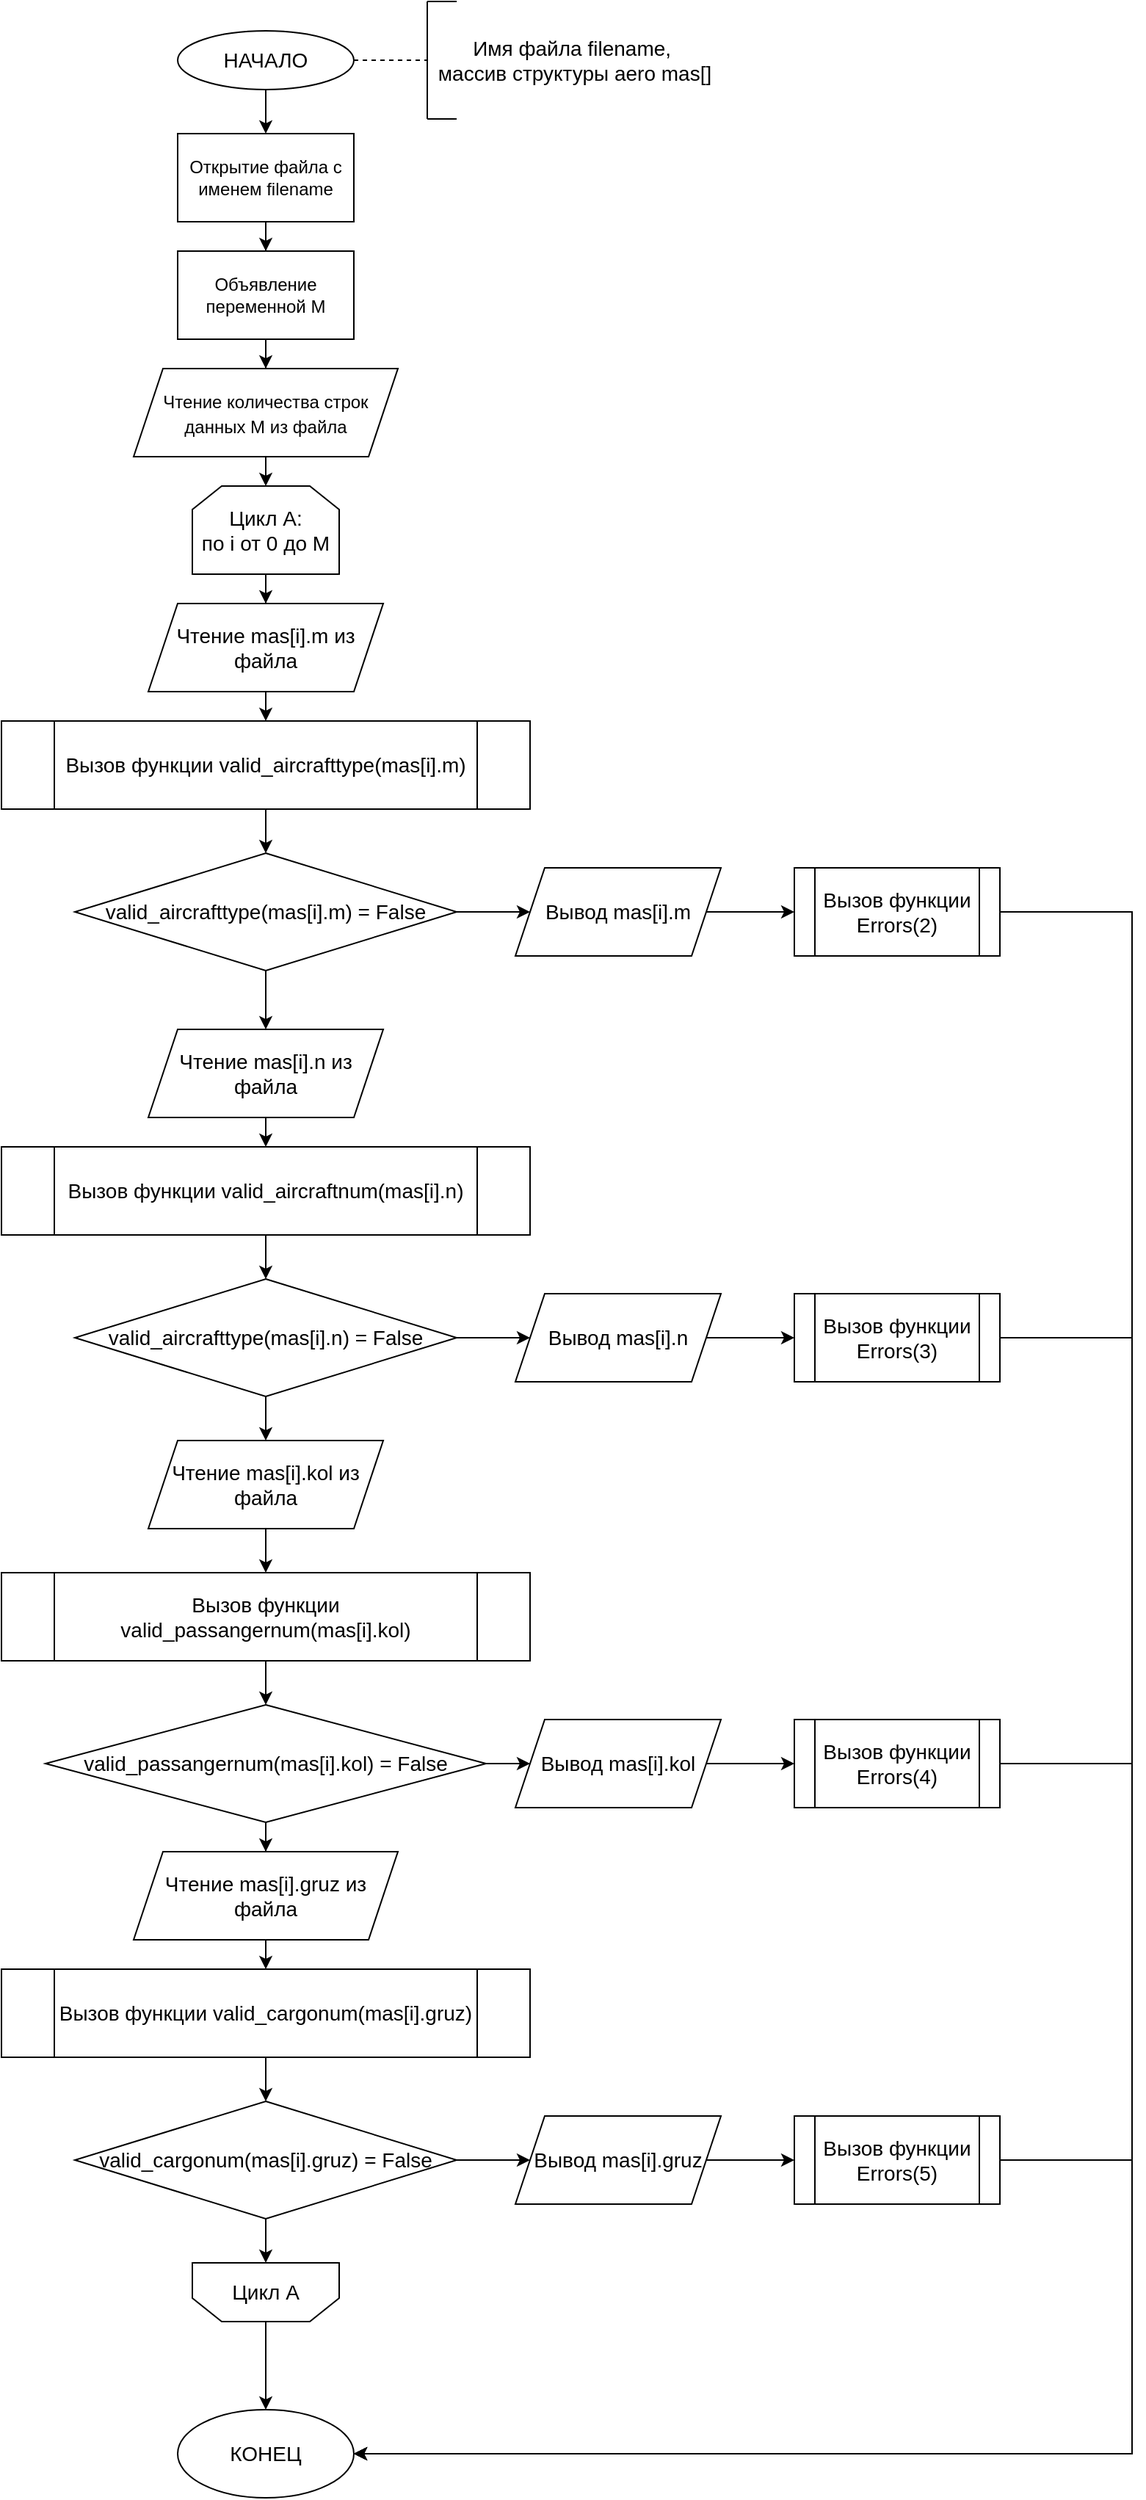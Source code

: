 <mxfile version="18.0.6" type="device" pages="9"><diagram id="cv-J1isjAwIwfakM_6ZT" name="str_from_file"><mxGraphModel dx="1422" dy="857" grid="1" gridSize="10" guides="1" tooltips="1" connect="1" arrows="1" fold="1" page="1" pageScale="1" pageWidth="1600" pageHeight="3000" math="0" shadow="0"><root><mxCell id="0"/><mxCell id="1" parent="0"/><mxCell id="4Kp4kGHIL2f3hc13o27u-9" value="" style="edgeStyle=orthogonalEdgeStyle;rounded=0;orthogonalLoop=1;jettySize=auto;html=1;fontSize=14;" parent="1" source="4Kp4kGHIL2f3hc13o27u-1" target="4Kp4kGHIL2f3hc13o27u-8" edge="1"><mxGeometry relative="1" as="geometry"/></mxCell><mxCell id="4Kp4kGHIL2f3hc13o27u-1" value="&lt;font style=&quot;font-size: 14px;&quot;&gt;НАЧАЛО&lt;/font&gt;" style="ellipse;whiteSpace=wrap;html=1;" parent="1" vertex="1"><mxGeometry x="630" y="140" width="120" height="40" as="geometry"/></mxCell><mxCell id="4Kp4kGHIL2f3hc13o27u-2" value="" style="endArrow=none;dashed=1;html=1;rounded=0;fontSize=14;exitX=1;exitY=0.5;exitDx=0;exitDy=0;" parent="1" source="4Kp4kGHIL2f3hc13o27u-1" edge="1"><mxGeometry width="50" height="50" relative="1" as="geometry"><mxPoint x="740" y="170" as="sourcePoint"/><mxPoint x="800" y="160" as="targetPoint"/></mxGeometry></mxCell><mxCell id="4Kp4kGHIL2f3hc13o27u-3" value="" style="endArrow=none;html=1;rounded=0;fontSize=14;" parent="1" edge="1"><mxGeometry width="50" height="50" relative="1" as="geometry"><mxPoint x="800" y="200" as="sourcePoint"/><mxPoint x="800" y="120" as="targetPoint"/></mxGeometry></mxCell><mxCell id="4Kp4kGHIL2f3hc13o27u-4" value="" style="endArrow=none;html=1;rounded=0;fontSize=14;" parent="1" edge="1"><mxGeometry width="50" height="50" relative="1" as="geometry"><mxPoint x="820" y="120" as="sourcePoint"/><mxPoint x="800" y="120" as="targetPoint"/></mxGeometry></mxCell><mxCell id="4Kp4kGHIL2f3hc13o27u-5" value="" style="endArrow=none;html=1;rounded=0;fontSize=14;" parent="1" edge="1"><mxGeometry width="50" height="50" relative="1" as="geometry"><mxPoint x="820" y="200" as="sourcePoint"/><mxPoint x="800" y="200" as="targetPoint"/></mxGeometry></mxCell><mxCell id="4Kp4kGHIL2f3hc13o27u-7" value="Имя файла filename,&amp;nbsp;&lt;br&gt;массив структуры aero mas[]" style="text;html=1;align=center;verticalAlign=middle;resizable=0;points=[];autosize=1;strokeColor=none;fillColor=none;fontSize=14;" parent="1" vertex="1"><mxGeometry x="800" y="140" width="200" height="40" as="geometry"/></mxCell><mxCell id="4Kp4kGHIL2f3hc13o27u-11" value="" style="edgeStyle=orthogonalEdgeStyle;rounded=0;orthogonalLoop=1;jettySize=auto;html=1;fontSize=14;" parent="1" source="4Kp4kGHIL2f3hc13o27u-8" target="4Kp4kGHIL2f3hc13o27u-10" edge="1"><mxGeometry relative="1" as="geometry"/></mxCell><mxCell id="4Kp4kGHIL2f3hc13o27u-8" value="Открытие файла с именем filename" style="whiteSpace=wrap;html=1;" parent="1" vertex="1"><mxGeometry x="630" y="210" width="120" height="60" as="geometry"/></mxCell><mxCell id="4Kp4kGHIL2f3hc13o27u-14" value="" style="edgeStyle=orthogonalEdgeStyle;rounded=0;orthogonalLoop=1;jettySize=auto;html=1;fontSize=14;entryX=0.5;entryY=0;entryDx=0;entryDy=0;" parent="1" source="4Kp4kGHIL2f3hc13o27u-10" target="4Kp4kGHIL2f3hc13o27u-25" edge="1"><mxGeometry relative="1" as="geometry"><mxPoint x="690" y="370.0" as="targetPoint"/></mxGeometry></mxCell><mxCell id="4Kp4kGHIL2f3hc13o27u-10" value="Объявление переменной M" style="whiteSpace=wrap;html=1;" parent="1" vertex="1"><mxGeometry x="630" y="290" width="120" height="60" as="geometry"/></mxCell><mxCell id="4Kp4kGHIL2f3hc13o27u-16" style="edgeStyle=orthogonalEdgeStyle;rounded=0;orthogonalLoop=1;jettySize=auto;html=1;entryX=0.5;entryY=0;entryDx=0;entryDy=0;fontSize=14;exitX=0.5;exitY=1;exitDx=0;exitDy=0;" parent="1" source="4Kp4kGHIL2f3hc13o27u-25" target="4Kp4kGHIL2f3hc13o27u-15" edge="1"><mxGeometry relative="1" as="geometry"><mxPoint x="690" y="430.0" as="sourcePoint"/></mxGeometry></mxCell><mxCell id="4Kp4kGHIL2f3hc13o27u-18" value="" style="edgeStyle=orthogonalEdgeStyle;rounded=0;orthogonalLoop=1;jettySize=auto;html=1;fontSize=14;entryX=0.5;entryY=0;entryDx=0;entryDy=0;" parent="1" source="4Kp4kGHIL2f3hc13o27u-15" target="4Kp4kGHIL2f3hc13o27u-26" edge="1"><mxGeometry relative="1" as="geometry"><mxPoint x="690" y="530" as="targetPoint"/></mxGeometry></mxCell><mxCell id="4Kp4kGHIL2f3hc13o27u-15" value="Цикл А:&lt;br&gt;по i от 0 до M" style="shape=loopLimit;whiteSpace=wrap;html=1;fontSize=14;" parent="1" vertex="1"><mxGeometry x="640" y="450" width="100" height="60" as="geometry"/></mxCell><mxCell id="4Kp4kGHIL2f3hc13o27u-20" style="edgeStyle=orthogonalEdgeStyle;rounded=0;orthogonalLoop=1;jettySize=auto;html=1;entryX=0.5;entryY=0;entryDx=0;entryDy=0;fontSize=14;exitX=0.5;exitY=1;exitDx=0;exitDy=0;" parent="1" source="4Kp4kGHIL2f3hc13o27u-26" target="4Kp4kGHIL2f3hc13o27u-19" edge="1"><mxGeometry relative="1" as="geometry"><mxPoint x="690" y="590" as="sourcePoint"/></mxGeometry></mxCell><mxCell id="4Kp4kGHIL2f3hc13o27u-24" value="" style="edgeStyle=orthogonalEdgeStyle;rounded=0;orthogonalLoop=1;jettySize=auto;html=1;fontSize=14;" parent="1" source="4Kp4kGHIL2f3hc13o27u-19" target="4Kp4kGHIL2f3hc13o27u-23" edge="1"><mxGeometry relative="1" as="geometry"/></mxCell><mxCell id="4Kp4kGHIL2f3hc13o27u-19" value="Вызов функции valid_aircrafttype(mas[i].m)" style="shape=process;whiteSpace=wrap;html=1;backgroundOutline=1;fontSize=14;" parent="1" vertex="1"><mxGeometry x="510" y="610" width="360" height="60" as="geometry"/></mxCell><mxCell id="4Kp4kGHIL2f3hc13o27u-28" style="edgeStyle=orthogonalEdgeStyle;rounded=0;orthogonalLoop=1;jettySize=auto;html=1;entryX=0;entryY=0.5;entryDx=0;entryDy=0;fontSize=14;" parent="1" source="4Kp4kGHIL2f3hc13o27u-23" target="4Kp4kGHIL2f3hc13o27u-27" edge="1"><mxGeometry relative="1" as="geometry"/></mxCell><mxCell id="4Kp4kGHIL2f3hc13o27u-42" style="edgeStyle=orthogonalEdgeStyle;rounded=0;orthogonalLoop=1;jettySize=auto;html=1;entryX=0.5;entryY=0;entryDx=0;entryDy=0;fontSize=14;" parent="1" source="4Kp4kGHIL2f3hc13o27u-23" target="4Kp4kGHIL2f3hc13o27u-38" edge="1"><mxGeometry relative="1" as="geometry"/></mxCell><mxCell id="4Kp4kGHIL2f3hc13o27u-23" value="&lt;span style=&quot;&quot;&gt;valid_aircrafttype(mas[i].m) = False&lt;/span&gt;" style="rhombus;whiteSpace=wrap;html=1;fontSize=14;" parent="1" vertex="1"><mxGeometry x="560" y="700" width="260" height="80" as="geometry"/></mxCell><mxCell id="4Kp4kGHIL2f3hc13o27u-25" value="&lt;span style=&quot;font-size: 12px;&quot;&gt;Чтение количества строк данных M из файла&lt;/span&gt;" style="shape=parallelogram;perimeter=parallelogramPerimeter;whiteSpace=wrap;html=1;fixedSize=1;fontSize=14;" parent="1" vertex="1"><mxGeometry x="600" y="370" width="180" height="60" as="geometry"/></mxCell><mxCell id="4Kp4kGHIL2f3hc13o27u-26" value="&lt;span style=&quot;&quot;&gt;Чтение mas[i].m из файла&lt;/span&gt;" style="shape=parallelogram;perimeter=parallelogramPerimeter;whiteSpace=wrap;html=1;fixedSize=1;fontSize=14;" parent="1" vertex="1"><mxGeometry x="610" y="530" width="160" height="60" as="geometry"/></mxCell><mxCell id="4Kp4kGHIL2f3hc13o27u-31" value="" style="edgeStyle=orthogonalEdgeStyle;rounded=0;orthogonalLoop=1;jettySize=auto;html=1;fontSize=14;entryX=0;entryY=0.5;entryDx=0;entryDy=0;" parent="1" source="4Kp4kGHIL2f3hc13o27u-27" target="4Kp4kGHIL2f3hc13o27u-32" edge="1"><mxGeometry relative="1" as="geometry"><mxPoint x="1090" y="740" as="targetPoint"/></mxGeometry></mxCell><mxCell id="4Kp4kGHIL2f3hc13o27u-27" value="Вывод mas[i].m" style="shape=parallelogram;perimeter=parallelogramPerimeter;whiteSpace=wrap;html=1;fixedSize=1;fontSize=14;" parent="1" vertex="1"><mxGeometry x="860" y="710" width="140" height="60" as="geometry"/></mxCell><mxCell id="4Kp4kGHIL2f3hc13o27u-67" style="edgeStyle=orthogonalEdgeStyle;rounded=0;orthogonalLoop=1;jettySize=auto;html=1;entryX=1;entryY=0.5;entryDx=0;entryDy=0;fontSize=14;" parent="1" source="4Kp4kGHIL2f3hc13o27u-32" target="4Kp4kGHIL2f3hc13o27u-65" edge="1"><mxGeometry relative="1" as="geometry"><Array as="points"><mxPoint x="1280" y="740"/><mxPoint x="1280" y="1790"/></Array></mxGeometry></mxCell><mxCell id="4Kp4kGHIL2f3hc13o27u-32" value="Вызов функции Errors(2)" style="shape=process;whiteSpace=wrap;html=1;backgroundOutline=1;fontSize=14;" parent="1" vertex="1"><mxGeometry x="1050" y="710" width="140" height="60" as="geometry"/></mxCell><mxCell id="4Kp4kGHIL2f3hc13o27u-33" style="edgeStyle=orthogonalEdgeStyle;rounded=0;orthogonalLoop=1;jettySize=auto;html=1;entryX=0.5;entryY=0;entryDx=0;entryDy=0;fontSize=14;exitX=0.5;exitY=1;exitDx=0;exitDy=0;" parent="1" source="4Kp4kGHIL2f3hc13o27u-38" target="4Kp4kGHIL2f3hc13o27u-35" edge="1"><mxGeometry relative="1" as="geometry"><mxPoint x="690" y="880" as="sourcePoint"/></mxGeometry></mxCell><mxCell id="4Kp4kGHIL2f3hc13o27u-34" value="" style="edgeStyle=orthogonalEdgeStyle;rounded=0;orthogonalLoop=1;jettySize=auto;html=1;fontSize=14;" parent="1" source="4Kp4kGHIL2f3hc13o27u-35" target="4Kp4kGHIL2f3hc13o27u-37" edge="1"><mxGeometry relative="1" as="geometry"/></mxCell><mxCell id="4Kp4kGHIL2f3hc13o27u-35" value="Вызов функции valid_aircraftnum(mas[i].n)" style="shape=process;whiteSpace=wrap;html=1;backgroundOutline=1;fontSize=14;" parent="1" vertex="1"><mxGeometry x="510" y="900" width="360" height="60" as="geometry"/></mxCell><mxCell id="4Kp4kGHIL2f3hc13o27u-36" style="edgeStyle=orthogonalEdgeStyle;rounded=0;orthogonalLoop=1;jettySize=auto;html=1;entryX=0;entryY=0.5;entryDx=0;entryDy=0;fontSize=14;" parent="1" source="4Kp4kGHIL2f3hc13o27u-37" target="4Kp4kGHIL2f3hc13o27u-40" edge="1"><mxGeometry relative="1" as="geometry"/></mxCell><mxCell id="4Kp4kGHIL2f3hc13o27u-52" style="edgeStyle=orthogonalEdgeStyle;rounded=0;orthogonalLoop=1;jettySize=auto;html=1;entryX=0.5;entryY=0;entryDx=0;entryDy=0;fontSize=14;" parent="1" source="4Kp4kGHIL2f3hc13o27u-37" target="4Kp4kGHIL2f3hc13o27u-48" edge="1"><mxGeometry relative="1" as="geometry"/></mxCell><mxCell id="4Kp4kGHIL2f3hc13o27u-37" value="&lt;span style=&quot;&quot;&gt;valid_aircrafttype(mas[i].n) = False&lt;/span&gt;" style="rhombus;whiteSpace=wrap;html=1;fontSize=14;" parent="1" vertex="1"><mxGeometry x="560" y="990" width="260" height="80" as="geometry"/></mxCell><mxCell id="4Kp4kGHIL2f3hc13o27u-38" value="&lt;span style=&quot;&quot;&gt;Чтение mas[i].n из файла&lt;/span&gt;" style="shape=parallelogram;perimeter=parallelogramPerimeter;whiteSpace=wrap;html=1;fixedSize=1;fontSize=14;" parent="1" vertex="1"><mxGeometry x="610" y="820" width="160" height="60" as="geometry"/></mxCell><mxCell id="4Kp4kGHIL2f3hc13o27u-39" value="" style="edgeStyle=orthogonalEdgeStyle;rounded=0;orthogonalLoop=1;jettySize=auto;html=1;fontSize=14;entryX=0;entryY=0.5;entryDx=0;entryDy=0;" parent="1" source="4Kp4kGHIL2f3hc13o27u-40" target="4Kp4kGHIL2f3hc13o27u-41" edge="1"><mxGeometry relative="1" as="geometry"><mxPoint x="1090" y="1030" as="targetPoint"/></mxGeometry></mxCell><mxCell id="4Kp4kGHIL2f3hc13o27u-40" value="Вывод mas[i].n" style="shape=parallelogram;perimeter=parallelogramPerimeter;whiteSpace=wrap;html=1;fixedSize=1;fontSize=14;" parent="1" vertex="1"><mxGeometry x="860" y="1000" width="140" height="60" as="geometry"/></mxCell><mxCell id="4Kp4kGHIL2f3hc13o27u-68" style="edgeStyle=orthogonalEdgeStyle;rounded=0;orthogonalLoop=1;jettySize=auto;html=1;entryX=1;entryY=0.5;entryDx=0;entryDy=0;fontSize=14;" parent="1" source="4Kp4kGHIL2f3hc13o27u-41" target="4Kp4kGHIL2f3hc13o27u-65" edge="1"><mxGeometry relative="1" as="geometry"><Array as="points"><mxPoint x="1280" y="1030"/><mxPoint x="1280" y="1790"/></Array></mxGeometry></mxCell><mxCell id="4Kp4kGHIL2f3hc13o27u-41" value="Вызов функции Errors(3)" style="shape=process;whiteSpace=wrap;html=1;backgroundOutline=1;fontSize=14;" parent="1" vertex="1"><mxGeometry x="1050" y="1000" width="140" height="60" as="geometry"/></mxCell><mxCell id="4Kp4kGHIL2f3hc13o27u-43" style="edgeStyle=orthogonalEdgeStyle;rounded=0;orthogonalLoop=1;jettySize=auto;html=1;entryX=0.5;entryY=0;entryDx=0;entryDy=0;fontSize=14;exitX=0.5;exitY=1;exitDx=0;exitDy=0;" parent="1" source="4Kp4kGHIL2f3hc13o27u-48" target="4Kp4kGHIL2f3hc13o27u-45" edge="1"><mxGeometry relative="1" as="geometry"><mxPoint x="690" y="1170" as="sourcePoint"/></mxGeometry></mxCell><mxCell id="4Kp4kGHIL2f3hc13o27u-44" value="" style="edgeStyle=orthogonalEdgeStyle;rounded=0;orthogonalLoop=1;jettySize=auto;html=1;fontSize=14;" parent="1" source="4Kp4kGHIL2f3hc13o27u-45" target="4Kp4kGHIL2f3hc13o27u-47" edge="1"><mxGeometry relative="1" as="geometry"/></mxCell><mxCell id="4Kp4kGHIL2f3hc13o27u-45" value="Вызов функции valid_passangernum(mas[i].kol)" style="shape=process;whiteSpace=wrap;html=1;backgroundOutline=1;fontSize=14;" parent="1" vertex="1"><mxGeometry x="510" y="1190" width="360" height="60" as="geometry"/></mxCell><mxCell id="4Kp4kGHIL2f3hc13o27u-46" style="edgeStyle=orthogonalEdgeStyle;rounded=0;orthogonalLoop=1;jettySize=auto;html=1;entryX=0;entryY=0.5;entryDx=0;entryDy=0;fontSize=14;" parent="1" source="4Kp4kGHIL2f3hc13o27u-47" target="4Kp4kGHIL2f3hc13o27u-50" edge="1"><mxGeometry relative="1" as="geometry"/></mxCell><mxCell id="4Kp4kGHIL2f3hc13o27u-62" style="edgeStyle=orthogonalEdgeStyle;rounded=0;orthogonalLoop=1;jettySize=auto;html=1;entryX=0.5;entryY=0;entryDx=0;entryDy=0;fontSize=14;" parent="1" source="4Kp4kGHIL2f3hc13o27u-47" target="4Kp4kGHIL2f3hc13o27u-58" edge="1"><mxGeometry relative="1" as="geometry"/></mxCell><mxCell id="4Kp4kGHIL2f3hc13o27u-47" value="&lt;span style=&quot;&quot;&gt;valid_passangernum(mas[i].kol) = False&lt;/span&gt;" style="rhombus;whiteSpace=wrap;html=1;fontSize=14;" parent="1" vertex="1"><mxGeometry x="540" y="1280" width="300" height="80" as="geometry"/></mxCell><mxCell id="4Kp4kGHIL2f3hc13o27u-48" value="&lt;span style=&quot;&quot;&gt;Чтение mas[i].kol из файла&lt;/span&gt;" style="shape=parallelogram;perimeter=parallelogramPerimeter;whiteSpace=wrap;html=1;fixedSize=1;fontSize=14;" parent="1" vertex="1"><mxGeometry x="610" y="1100" width="160" height="60" as="geometry"/></mxCell><mxCell id="4Kp4kGHIL2f3hc13o27u-49" value="" style="edgeStyle=orthogonalEdgeStyle;rounded=0;orthogonalLoop=1;jettySize=auto;html=1;fontSize=14;entryX=0;entryY=0.5;entryDx=0;entryDy=0;" parent="1" source="4Kp4kGHIL2f3hc13o27u-50" target="4Kp4kGHIL2f3hc13o27u-51" edge="1"><mxGeometry relative="1" as="geometry"><mxPoint x="1090" y="1320" as="targetPoint"/></mxGeometry></mxCell><mxCell id="4Kp4kGHIL2f3hc13o27u-50" value="Вывод mas[i].kol" style="shape=parallelogram;perimeter=parallelogramPerimeter;whiteSpace=wrap;html=1;fixedSize=1;fontSize=14;" parent="1" vertex="1"><mxGeometry x="860" y="1290" width="140" height="60" as="geometry"/></mxCell><mxCell id="4Kp4kGHIL2f3hc13o27u-69" style="edgeStyle=orthogonalEdgeStyle;rounded=0;orthogonalLoop=1;jettySize=auto;html=1;entryX=1;entryY=0.5;entryDx=0;entryDy=0;fontSize=14;" parent="1" source="4Kp4kGHIL2f3hc13o27u-51" target="4Kp4kGHIL2f3hc13o27u-65" edge="1"><mxGeometry relative="1" as="geometry"><Array as="points"><mxPoint x="1280" y="1320"/><mxPoint x="1280" y="1790"/></Array></mxGeometry></mxCell><mxCell id="4Kp4kGHIL2f3hc13o27u-51" value="Вызов функции Errors(4)" style="shape=process;whiteSpace=wrap;html=1;backgroundOutline=1;fontSize=14;" parent="1" vertex="1"><mxGeometry x="1050" y="1290" width="140" height="60" as="geometry"/></mxCell><mxCell id="4Kp4kGHIL2f3hc13o27u-53" style="edgeStyle=orthogonalEdgeStyle;rounded=0;orthogonalLoop=1;jettySize=auto;html=1;entryX=0.5;entryY=0;entryDx=0;entryDy=0;fontSize=14;exitX=0.5;exitY=1;exitDx=0;exitDy=0;" parent="1" source="4Kp4kGHIL2f3hc13o27u-58" target="4Kp4kGHIL2f3hc13o27u-55" edge="1"><mxGeometry relative="1" as="geometry"><mxPoint x="690" y="1440" as="sourcePoint"/></mxGeometry></mxCell><mxCell id="4Kp4kGHIL2f3hc13o27u-54" value="" style="edgeStyle=orthogonalEdgeStyle;rounded=0;orthogonalLoop=1;jettySize=auto;html=1;fontSize=14;" parent="1" source="4Kp4kGHIL2f3hc13o27u-55" target="4Kp4kGHIL2f3hc13o27u-57" edge="1"><mxGeometry relative="1" as="geometry"/></mxCell><mxCell id="4Kp4kGHIL2f3hc13o27u-55" value="Вызов функции valid_cargonum(mas[i].gruz)" style="shape=process;whiteSpace=wrap;html=1;backgroundOutline=1;fontSize=14;" parent="1" vertex="1"><mxGeometry x="510" y="1460" width="360" height="60" as="geometry"/></mxCell><mxCell id="4Kp4kGHIL2f3hc13o27u-56" style="edgeStyle=orthogonalEdgeStyle;rounded=0;orthogonalLoop=1;jettySize=auto;html=1;entryX=0;entryY=0.5;entryDx=0;entryDy=0;fontSize=14;" parent="1" source="4Kp4kGHIL2f3hc13o27u-57" target="4Kp4kGHIL2f3hc13o27u-60" edge="1"><mxGeometry relative="1" as="geometry"/></mxCell><mxCell id="4Kp4kGHIL2f3hc13o27u-64" style="edgeStyle=orthogonalEdgeStyle;rounded=0;orthogonalLoop=1;jettySize=auto;html=1;entryX=0.5;entryY=1;entryDx=0;entryDy=0;fontSize=14;" parent="1" source="4Kp4kGHIL2f3hc13o27u-57" target="4Kp4kGHIL2f3hc13o27u-63" edge="1"><mxGeometry relative="1" as="geometry"/></mxCell><mxCell id="4Kp4kGHIL2f3hc13o27u-57" value="&lt;span style=&quot;&quot;&gt;valid_cargonum(mas[i].gruz) = False&lt;/span&gt;" style="rhombus;whiteSpace=wrap;html=1;fontSize=14;" parent="1" vertex="1"><mxGeometry x="560" y="1550" width="260" height="80" as="geometry"/></mxCell><mxCell id="4Kp4kGHIL2f3hc13o27u-58" value="&lt;span style=&quot;&quot;&gt;Чтение mas[i].gruz из файла&lt;/span&gt;" style="shape=parallelogram;perimeter=parallelogramPerimeter;whiteSpace=wrap;html=1;fixedSize=1;fontSize=14;" parent="1" vertex="1"><mxGeometry x="600" y="1380" width="180" height="60" as="geometry"/></mxCell><mxCell id="4Kp4kGHIL2f3hc13o27u-59" value="" style="edgeStyle=orthogonalEdgeStyle;rounded=0;orthogonalLoop=1;jettySize=auto;html=1;fontSize=14;entryX=0;entryY=0.5;entryDx=0;entryDy=0;" parent="1" source="4Kp4kGHIL2f3hc13o27u-60" target="4Kp4kGHIL2f3hc13o27u-61" edge="1"><mxGeometry relative="1" as="geometry"><mxPoint x="1090" y="1590" as="targetPoint"/></mxGeometry></mxCell><mxCell id="4Kp4kGHIL2f3hc13o27u-60" value="Вывод mas[i].gruz" style="shape=parallelogram;perimeter=parallelogramPerimeter;whiteSpace=wrap;html=1;fixedSize=1;fontSize=14;" parent="1" vertex="1"><mxGeometry x="860" y="1560" width="140" height="60" as="geometry"/></mxCell><mxCell id="4Kp4kGHIL2f3hc13o27u-70" style="edgeStyle=orthogonalEdgeStyle;rounded=0;orthogonalLoop=1;jettySize=auto;html=1;entryX=1;entryY=0.5;entryDx=0;entryDy=0;fontSize=14;" parent="1" source="4Kp4kGHIL2f3hc13o27u-61" target="4Kp4kGHIL2f3hc13o27u-65" edge="1"><mxGeometry relative="1" as="geometry"><Array as="points"><mxPoint x="1280" y="1590"/><mxPoint x="1280" y="1790"/></Array></mxGeometry></mxCell><mxCell id="4Kp4kGHIL2f3hc13o27u-61" value="Вызов функции Errors(5)" style="shape=process;whiteSpace=wrap;html=1;backgroundOutline=1;fontSize=14;" parent="1" vertex="1"><mxGeometry x="1050" y="1560" width="140" height="60" as="geometry"/></mxCell><mxCell id="4Kp4kGHIL2f3hc13o27u-66" value="" style="edgeStyle=orthogonalEdgeStyle;rounded=0;orthogonalLoop=1;jettySize=auto;html=1;fontSize=14;" parent="1" source="4Kp4kGHIL2f3hc13o27u-63" target="4Kp4kGHIL2f3hc13o27u-65" edge="1"><mxGeometry relative="1" as="geometry"/></mxCell><mxCell id="4Kp4kGHIL2f3hc13o27u-63" value="Цикл А" style="shape=loopLimit;whiteSpace=wrap;html=1;fontSize=14;direction=west;" parent="1" vertex="1"><mxGeometry x="640" y="1660" width="100" height="40" as="geometry"/></mxCell><mxCell id="4Kp4kGHIL2f3hc13o27u-65" value="КОНЕЦ" style="ellipse;whiteSpace=wrap;html=1;fontSize=14;" parent="1" vertex="1"><mxGeometry x="630" y="1760" width="120" height="60" as="geometry"/></mxCell></root></mxGraphModel></diagram><diagram id="jZjYwZc8-5NKPSLPS5to" name="errors"><mxGraphModel dx="1422" dy="857" grid="1" gridSize="10" guides="1" tooltips="1" connect="1" arrows="1" fold="1" page="1" pageScale="1" pageWidth="1600" pageHeight="3000" math="0" shadow="0"><root><mxCell id="0"/><mxCell id="1" parent="0"/><mxCell id="ltqSzkK-ukucgSp6iSen-1" value="" style="edgeStyle=orthogonalEdgeStyle;rounded=0;orthogonalLoop=1;jettySize=auto;html=1;fontSize=16;" parent="1" source="ltqSzkK-ukucgSp6iSen-2" target="ltqSzkK-ukucgSp6iSen-10" edge="1"><mxGeometry relative="1" as="geometry"/></mxCell><mxCell id="ltqSzkK-ukucgSp6iSen-2" value="НАЧАЛО" style="ellipse;whiteSpace=wrap;html=1;fontSize=16;" parent="1" vertex="1"><mxGeometry x="400" y="50" width="120" height="60" as="geometry"/></mxCell><mxCell id="ltqSzkK-ukucgSp6iSen-3" value="Целое число x" style="text;html=1;align=center;verticalAlign=middle;resizable=0;points=[];autosize=1;strokeColor=none;fillColor=none;fontSize=16;" parent="1" vertex="1"><mxGeometry x="580" y="70" width="120" height="20" as="geometry"/></mxCell><mxCell id="ltqSzkK-ukucgSp6iSen-4" value="" style="endArrow=none;html=1;rounded=0;fontSize=16;" parent="1" edge="1"><mxGeometry width="50" height="50" relative="1" as="geometry"><mxPoint x="570" y="79.5" as="sourcePoint"/><mxPoint x="540" y="79.5" as="targetPoint"/></mxGeometry></mxCell><mxCell id="ltqSzkK-ukucgSp6iSen-5" value="" style="endArrow=none;html=1;rounded=0;fontSize=16;" parent="1" edge="1"><mxGeometry width="50" height="50" relative="1" as="geometry"><mxPoint x="570" y="119.5" as="sourcePoint"/><mxPoint x="570" y="39.5" as="targetPoint"/></mxGeometry></mxCell><mxCell id="ltqSzkK-ukucgSp6iSen-6" value="" style="endArrow=none;html=1;rounded=0;fontSize=16;" parent="1" edge="1"><mxGeometry width="50" height="50" relative="1" as="geometry"><mxPoint x="610" y="39.5" as="sourcePoint"/><mxPoint x="570" y="39.5" as="targetPoint"/></mxGeometry></mxCell><mxCell id="ltqSzkK-ukucgSp6iSen-7" value="" style="endArrow=none;html=1;rounded=0;fontSize=16;" parent="1" edge="1"><mxGeometry width="50" height="50" relative="1" as="geometry"><mxPoint x="610" y="119.5" as="sourcePoint"/><mxPoint x="570" y="119.5" as="targetPoint"/></mxGeometry></mxCell><mxCell id="ltqSzkK-ukucgSp6iSen-8" value="" style="endArrow=none;dashed=1;html=1;rounded=0;exitX=1;exitY=0.5;exitDx=0;exitDy=0;" parent="1" edge="1"><mxGeometry width="50" height="50" relative="1" as="geometry"><mxPoint x="520" y="80.14" as="sourcePoint"/><mxPoint x="540" y="79.9" as="targetPoint"/></mxGeometry></mxCell><mxCell id="ltqSzkK-ukucgSp6iSen-9" style="edgeStyle=orthogonalEdgeStyle;rounded=0;orthogonalLoop=1;jettySize=auto;html=1;fontSize=16;entryX=0.5;entryY=0;entryDx=0;entryDy=0;" parent="1" source="ltqSzkK-ukucgSp6iSen-10" target="ltqSzkK-ukucgSp6iSen-37" edge="1"><mxGeometry relative="1" as="geometry"><mxPoint x="460" y="1021.667" as="targetPoint"/></mxGeometry></mxCell><mxCell id="ltqSzkK-ukucgSp6iSen-10" value="X" style="rhombus;whiteSpace=wrap;html=1;fontSize=16;" parent="1" vertex="1"><mxGeometry x="420" y="150" width="80" height="80" as="geometry"/></mxCell><mxCell id="ltqSzkK-ukucgSp6iSen-15" style="edgeStyle=orthogonalEdgeStyle;rounded=0;orthogonalLoop=1;jettySize=auto;html=1;fontSize=16;entryX=0.5;entryY=0;entryDx=0;entryDy=0;" parent="1" source="ltqSzkK-ukucgSp6iSen-16" target="ltqSzkK-ukucgSp6iSen-39" edge="1"><mxGeometry relative="1" as="geometry"><mxPoint x="870" y="740" as="targetPoint"/></mxGeometry></mxCell><mxCell id="ltqSzkK-ukucgSp6iSen-16" value="Вывод сообщения об ошибке:&lt;br&gt;файл не найден" style="shape=parallelogram;perimeter=parallelogramPerimeter;whiteSpace=wrap;html=1;fixedSize=1;fontSize=16;" parent="1" vertex="1"><mxGeometry x="550" y="270" width="220" height="60" as="geometry"/></mxCell><mxCell id="ltqSzkK-ukucgSp6iSen-17" value="" style="endArrow=classic;html=1;rounded=0;fontSize=16;entryX=0;entryY=0.5;entryDx=0;entryDy=0;" parent="1" target="ltqSzkK-ukucgSp6iSen-16" edge="1"><mxGeometry width="50" height="50" relative="1" as="geometry"><mxPoint x="460" y="300" as="sourcePoint"/><mxPoint x="570" y="320" as="targetPoint"/></mxGeometry></mxCell><mxCell id="ltqSzkK-ukucgSp6iSen-18" value="1" style="text;html=1;align=center;verticalAlign=middle;resizable=0;points=[];autosize=1;strokeColor=none;fillColor=none;fontSize=16;" parent="1" vertex="1"><mxGeometry x="460" y="280" width="20" height="20" as="geometry"/></mxCell><mxCell id="ltqSzkK-ukucgSp6iSen-19" style="edgeStyle=orthogonalEdgeStyle;rounded=0;orthogonalLoop=1;jettySize=auto;html=1;fontSize=16;entryX=0.5;entryY=0;entryDx=0;entryDy=0;" parent="1" source="ltqSzkK-ukucgSp6iSen-20" target="ltqSzkK-ukucgSp6iSen-39" edge="1"><mxGeometry relative="1" as="geometry"><Array as="points"><mxPoint x="870" y="400"/></Array><mxPoint x="870" y="740" as="targetPoint"/></mxGeometry></mxCell><mxCell id="ltqSzkK-ukucgSp6iSen-20" value="Вывод сообщения об ошибке:&lt;br&gt;неверная марка ЛА" style="shape=parallelogram;perimeter=parallelogramPerimeter;whiteSpace=wrap;html=1;fixedSize=1;fontSize=16;" parent="1" vertex="1"><mxGeometry x="520" y="370" width="280" height="60" as="geometry"/></mxCell><mxCell id="ltqSzkK-ukucgSp6iSen-21" value="" style="endArrow=classic;html=1;rounded=0;fontSize=16;entryX=0;entryY=0.5;entryDx=0;entryDy=0;" parent="1" target="ltqSzkK-ukucgSp6iSen-20" edge="1"><mxGeometry width="50" height="50" relative="1" as="geometry"><mxPoint x="460" y="400" as="sourcePoint"/><mxPoint x="570" y="420" as="targetPoint"/></mxGeometry></mxCell><mxCell id="ltqSzkK-ukucgSp6iSen-22" value="2" style="text;html=1;align=center;verticalAlign=middle;resizable=0;points=[];autosize=1;strokeColor=none;fillColor=none;fontSize=16;" parent="1" vertex="1"><mxGeometry x="460" y="380" width="20" height="20" as="geometry"/></mxCell><mxCell id="ltqSzkK-ukucgSp6iSen-23" style="edgeStyle=orthogonalEdgeStyle;rounded=0;orthogonalLoop=1;jettySize=auto;html=1;fontSize=16;entryX=0.5;entryY=0;entryDx=0;entryDy=0;" parent="1" source="ltqSzkK-ukucgSp6iSen-24" target="ltqSzkK-ukucgSp6iSen-39" edge="1"><mxGeometry relative="1" as="geometry"><Array as="points"><mxPoint x="870" y="490"/></Array><mxPoint x="870" y="740" as="targetPoint"/></mxGeometry></mxCell><mxCell id="ltqSzkK-ukucgSp6iSen-24" value="Вывод сообщения об ошибке:&lt;br&gt;неверный бортовой номер" style="shape=parallelogram;perimeter=parallelogramPerimeter;whiteSpace=wrap;html=1;fixedSize=1;fontSize=16;" parent="1" vertex="1"><mxGeometry x="520" y="460" width="280" height="60" as="geometry"/></mxCell><mxCell id="ltqSzkK-ukucgSp6iSen-25" value="" style="endArrow=classic;html=1;rounded=0;fontSize=16;entryX=0;entryY=0.5;entryDx=0;entryDy=0;" parent="1" target="ltqSzkK-ukucgSp6iSen-24" edge="1"><mxGeometry width="50" height="50" relative="1" as="geometry"><mxPoint x="460" y="490" as="sourcePoint"/><mxPoint x="570" y="510" as="targetPoint"/></mxGeometry></mxCell><mxCell id="ltqSzkK-ukucgSp6iSen-26" value="3" style="text;html=1;align=center;verticalAlign=middle;resizable=0;points=[];autosize=1;strokeColor=none;fillColor=none;fontSize=16;" parent="1" vertex="1"><mxGeometry x="460" y="470" width="20" height="20" as="geometry"/></mxCell><mxCell id="ltqSzkK-ukucgSp6iSen-27" style="edgeStyle=orthogonalEdgeStyle;rounded=0;orthogonalLoop=1;jettySize=auto;html=1;fontSize=16;entryX=0.5;entryY=0;entryDx=0;entryDy=0;" parent="1" source="ltqSzkK-ukucgSp6iSen-28" target="ltqSzkK-ukucgSp6iSen-39" edge="1"><mxGeometry relative="1" as="geometry"><Array as="points"><mxPoint x="870" y="600"/></Array><mxPoint x="870" y="740" as="targetPoint"/></mxGeometry></mxCell><mxCell id="ltqSzkK-ukucgSp6iSen-28" value="Вывод сообщения об ошибке:&lt;br&gt;неверное количество пассажиров" style="shape=parallelogram;perimeter=parallelogramPerimeter;whiteSpace=wrap;html=1;fixedSize=1;fontSize=16;" parent="1" vertex="1"><mxGeometry x="520" y="570" width="290" height="60" as="geometry"/></mxCell><mxCell id="ltqSzkK-ukucgSp6iSen-29" value="" style="endArrow=classic;html=1;rounded=0;fontSize=16;entryX=0;entryY=0.5;entryDx=0;entryDy=0;" parent="1" target="ltqSzkK-ukucgSp6iSen-28" edge="1"><mxGeometry width="50" height="50" relative="1" as="geometry"><mxPoint x="460" y="600" as="sourcePoint"/><mxPoint x="570" y="620" as="targetPoint"/></mxGeometry></mxCell><mxCell id="ltqSzkK-ukucgSp6iSen-30" value="4" style="text;html=1;align=center;verticalAlign=middle;resizable=0;points=[];autosize=1;strokeColor=none;fillColor=none;fontSize=16;" parent="1" vertex="1"><mxGeometry x="460" y="580" width="20" height="20" as="geometry"/></mxCell><mxCell id="ltqSzkK-ukucgSp6iSen-31" style="edgeStyle=orthogonalEdgeStyle;rounded=0;orthogonalLoop=1;jettySize=auto;html=1;fontSize=16;entryX=0.5;entryY=0;entryDx=0;entryDy=0;" parent="1" source="ltqSzkK-ukucgSp6iSen-32" target="ltqSzkK-ukucgSp6iSen-39" edge="1"><mxGeometry relative="1" as="geometry"><Array as="points"><mxPoint x="870" y="710"/></Array><mxPoint x="870" y="740" as="targetPoint"/></mxGeometry></mxCell><mxCell id="ltqSzkK-ukucgSp6iSen-32" value="Вывод сообщения об ошибке:&lt;br&gt;неверное количество груза" style="shape=parallelogram;perimeter=parallelogramPerimeter;whiteSpace=wrap;html=1;fixedSize=1;fontSize=16;" parent="1" vertex="1"><mxGeometry x="510" y="680" width="280" height="60" as="geometry"/></mxCell><mxCell id="ltqSzkK-ukucgSp6iSen-33" value="" style="endArrow=classic;html=1;rounded=0;fontSize=16;entryX=0;entryY=0.5;entryDx=0;entryDy=0;" parent="1" target="ltqSzkK-ukucgSp6iSen-32" edge="1"><mxGeometry width="50" height="50" relative="1" as="geometry"><mxPoint x="460" y="710" as="sourcePoint"/><mxPoint x="570" y="730" as="targetPoint"/></mxGeometry></mxCell><mxCell id="ltqSzkK-ukucgSp6iSen-34" value="5" style="text;html=1;align=center;verticalAlign=middle;resizable=0;points=[];autosize=1;strokeColor=none;fillColor=none;fontSize=16;" parent="1" vertex="1"><mxGeometry x="460" y="690" width="20" height="20" as="geometry"/></mxCell><mxCell id="ltqSzkK-ukucgSp6iSen-37" value="КОНЕЦ" style="ellipse;whiteSpace=wrap;html=1;fontSize=16;" parent="1" vertex="1"><mxGeometry x="400" y="880" width="120" height="60" as="geometry"/></mxCell><mxCell id="ltqSzkK-ukucgSp6iSen-38" value="" style="endArrow=classic;html=1;rounded=0;fontSize=16;exitX=0;exitY=0.5;exitDx=0;exitDy=0;" parent="1" source="ltqSzkK-ukucgSp6iSen-39" edge="1"><mxGeometry width="50" height="50" relative="1" as="geometry"><mxPoint x="800.0" y="810" as="sourcePoint"/><mxPoint x="460" y="810" as="targetPoint"/></mxGeometry></mxCell><mxCell id="ltqSzkK-ukucgSp6iSen-39" value="Завершение работы программы" style="rounded=0;whiteSpace=wrap;html=1;fontSize=14;" parent="1" vertex="1"><mxGeometry x="810" y="780" width="120" height="60" as="geometry"/></mxCell></root></mxGraphModel></diagram><diagram id="LoGW5hkJrdPCnqz6fjdN" name="valid_aircrafttype"><mxGraphModel dx="1422" dy="857" grid="1" gridSize="10" guides="1" tooltips="1" connect="1" arrows="1" fold="1" page="1" pageScale="1" pageWidth="1600" pageHeight="3000" math="0" shadow="0"><root><mxCell id="0"/><mxCell id="1" parent="0"/><mxCell id="FKlKEKBnS3M0kEKc6aQP-9" style="edgeStyle=orthogonalEdgeStyle;rounded=0;orthogonalLoop=1;jettySize=auto;html=1;entryX=0.5;entryY=0;entryDx=0;entryDy=0;fontSize=14;" parent="1" source="aGyrq7rs3ay8g2aTP9IO-1" target="FKlKEKBnS3M0kEKc6aQP-2" edge="1"><mxGeometry relative="1" as="geometry"/></mxCell><mxCell id="aGyrq7rs3ay8g2aTP9IO-1" value="НАЧАЛО" style="ellipse;whiteSpace=wrap;html=1;fontSize=14;" parent="1" vertex="1"><mxGeometry x="580" y="90" width="120" height="60" as="geometry"/></mxCell><mxCell id="aGyrq7rs3ay8g2aTP9IO-2" value="" style="endArrow=none;html=1;rounded=0;fontSize=14;" parent="1" edge="1"><mxGeometry width="50" height="50" relative="1" as="geometry"><mxPoint x="760" y="160" as="sourcePoint"/><mxPoint x="760" y="80" as="targetPoint"/></mxGeometry></mxCell><mxCell id="aGyrq7rs3ay8g2aTP9IO-3" value="" style="endArrow=none;dashed=1;html=1;rounded=0;fontSize=14;exitX=1;exitY=0.5;exitDx=0;exitDy=0;" parent="1" source="aGyrq7rs3ay8g2aTP9IO-1" edge="1"><mxGeometry width="50" height="50" relative="1" as="geometry"><mxPoint x="710" y="60" as="sourcePoint"/><mxPoint x="760" y="120" as="targetPoint"/></mxGeometry></mxCell><mxCell id="aGyrq7rs3ay8g2aTP9IO-4" value="" style="endArrow=none;html=1;rounded=0;fontSize=14;" parent="1" edge="1"><mxGeometry width="50" height="50" relative="1" as="geometry"><mxPoint x="760" y="80" as="sourcePoint"/><mxPoint x="780" y="80" as="targetPoint"/></mxGeometry></mxCell><mxCell id="aGyrq7rs3ay8g2aTP9IO-5" value="" style="endArrow=none;html=1;rounded=0;fontSize=14;" parent="1" edge="1"><mxGeometry width="50" height="50" relative="1" as="geometry"><mxPoint x="760" y="160" as="sourcePoint"/><mxPoint x="780" y="160" as="targetPoint"/></mxGeometry></mxCell><mxCell id="aGyrq7rs3ay8g2aTP9IO-6" value="Массив char candidate[]" style="text;html=1;align=center;verticalAlign=middle;resizable=0;points=[];autosize=1;strokeColor=none;fillColor=none;fontSize=14;" parent="1" vertex="1"><mxGeometry x="760" y="110" width="170" height="20" as="geometry"/></mxCell><mxCell id="FKlKEKBnS3M0kEKc6aQP-1" value="" style="edgeStyle=orthogonalEdgeStyle;rounded=0;orthogonalLoop=1;jettySize=auto;html=1;fontSize=14;" parent="1" source="FKlKEKBnS3M0kEKc6aQP-2" target="FKlKEKBnS3M0kEKc6aQP-3" edge="1"><mxGeometry relative="1" as="geometry"/></mxCell><mxCell id="FKlKEKBnS3M0kEKc6aQP-2" value="Проверка строки регулярным выражением" style="rounded=0;whiteSpace=wrap;html=1;fontSize=14;" parent="1" vertex="1"><mxGeometry x="570" y="190" width="140" height="80" as="geometry"/></mxCell><mxCell id="FKlKEKBnS3M0kEKc6aQP-3" value="КОНЕЦ" style="ellipse;whiteSpace=wrap;html=1;fontSize=14;rounded=0;" parent="1" vertex="1"><mxGeometry x="580" y="300.29" width="120" height="60" as="geometry"/></mxCell><mxCell id="FKlKEKBnS3M0kEKc6aQP-4" value="" style="endArrow=none;html=1;rounded=0;fontSize=14;" parent="1" edge="1"><mxGeometry width="50" height="50" relative="1" as="geometry"><mxPoint x="770" y="370.0" as="sourcePoint"/><mxPoint x="770" y="290.0" as="targetPoint"/></mxGeometry></mxCell><mxCell id="FKlKEKBnS3M0kEKc6aQP-5" value="" style="endArrow=none;html=1;rounded=0;fontSize=14;" parent="1" edge="1"><mxGeometry width="50" height="50" relative="1" as="geometry"><mxPoint x="770" y="290.0" as="sourcePoint"/><mxPoint x="790" y="290.0" as="targetPoint"/></mxGeometry></mxCell><mxCell id="FKlKEKBnS3M0kEKc6aQP-6" value="" style="endArrow=none;html=1;rounded=0;fontSize=14;" parent="1" edge="1"><mxGeometry width="50" height="50" relative="1" as="geometry"><mxPoint x="770" y="370.0" as="sourcePoint"/><mxPoint x="790" y="370.0" as="targetPoint"/></mxGeometry></mxCell><mxCell id="FKlKEKBnS3M0kEKc6aQP-7" value="Совпадение строки с шаблоном" style="text;html=1;align=center;verticalAlign=middle;resizable=0;points=[];autosize=1;strokeColor=none;fillColor=none;fontSize=14;" parent="1" vertex="1"><mxGeometry x="780" y="320.29" width="220" height="20" as="geometry"/></mxCell><mxCell id="FKlKEKBnS3M0kEKc6aQP-8" value="" style="endArrow=none;dashed=1;html=1;dashPattern=1 3;strokeWidth=2;rounded=0;fontSize=14;exitX=1;exitY=0.5;exitDx=0;exitDy=0;" parent="1" source="FKlKEKBnS3M0kEKc6aQP-3" edge="1"><mxGeometry width="50" height="50" relative="1" as="geometry"><mxPoint x="650" y="290.29" as="sourcePoint"/><mxPoint x="770" y="330.29" as="targetPoint"/></mxGeometry></mxCell></root></mxGraphModel></diagram><diagram id="ZVRt5VJsTgI2RWtWrtTh" name="valid_aircraftnum"><mxGraphModel dx="1422" dy="857" grid="1" gridSize="10" guides="1" tooltips="1" connect="1" arrows="1" fold="1" page="1" pageScale="1" pageWidth="1600" pageHeight="3000" math="0" shadow="0"><root><mxCell id="0"/><mxCell id="1" parent="0"/><mxCell id="CAv5FlqloKQIOIjw19TN-2" style="edgeStyle=orthogonalEdgeStyle;rounded=0;orthogonalLoop=1;jettySize=auto;html=1;" parent="1" source="0bd_6EUNcNOYqKk--aQ6-1" target="CAv5FlqloKQIOIjw19TN-1" edge="1"><mxGeometry relative="1" as="geometry"/></mxCell><mxCell id="0bd_6EUNcNOYqKk--aQ6-1" value="НАЧАЛО" style="ellipse;whiteSpace=wrap;html=1;fontSize=14;" parent="1" vertex="1"><mxGeometry x="580" y="90" width="120" height="60" as="geometry"/></mxCell><mxCell id="0bd_6EUNcNOYqKk--aQ6-2" value="" style="endArrow=none;html=1;rounded=0;fontSize=14;" parent="1" edge="1"><mxGeometry width="50" height="50" relative="1" as="geometry"><mxPoint x="760" y="160" as="sourcePoint"/><mxPoint x="760" y="80" as="targetPoint"/></mxGeometry></mxCell><mxCell id="0bd_6EUNcNOYqKk--aQ6-3" value="" style="endArrow=none;dashed=1;html=1;rounded=0;fontSize=14;exitX=1;exitY=0.5;exitDx=0;exitDy=0;" parent="1" source="0bd_6EUNcNOYqKk--aQ6-1" edge="1"><mxGeometry width="50" height="50" relative="1" as="geometry"><mxPoint x="710" y="60" as="sourcePoint"/><mxPoint x="760" y="120" as="targetPoint"/></mxGeometry></mxCell><mxCell id="0bd_6EUNcNOYqKk--aQ6-4" value="" style="endArrow=none;html=1;rounded=0;fontSize=14;" parent="1" edge="1"><mxGeometry width="50" height="50" relative="1" as="geometry"><mxPoint x="760" y="80" as="sourcePoint"/><mxPoint x="780" y="80" as="targetPoint"/></mxGeometry></mxCell><mxCell id="0bd_6EUNcNOYqKk--aQ6-5" value="" style="endArrow=none;html=1;rounded=0;fontSize=14;" parent="1" edge="1"><mxGeometry width="50" height="50" relative="1" as="geometry"><mxPoint x="760" y="160" as="sourcePoint"/><mxPoint x="780" y="160" as="targetPoint"/></mxGeometry></mxCell><mxCell id="0bd_6EUNcNOYqKk--aQ6-6" value="Массив char candidate[]" style="text;html=1;align=center;verticalAlign=middle;resizable=0;points=[];autosize=1;strokeColor=none;fillColor=none;fontSize=14;" parent="1" vertex="1"><mxGeometry x="760" y="110" width="170" height="20" as="geometry"/></mxCell><mxCell id="CAv5FlqloKQIOIjw19TN-4" value="" style="edgeStyle=orthogonalEdgeStyle;rounded=0;orthogonalLoop=1;jettySize=auto;html=1;fontSize=14;" parent="1" source="CAv5FlqloKQIOIjw19TN-1" target="CAv5FlqloKQIOIjw19TN-3" edge="1"><mxGeometry relative="1" as="geometry"/></mxCell><mxCell id="CAv5FlqloKQIOIjw19TN-1" value="Проверка строки регулярным выражением" style="rounded=0;whiteSpace=wrap;html=1;fontSize=14;" parent="1" vertex="1"><mxGeometry x="570" y="200" width="140" height="80" as="geometry"/></mxCell><mxCell id="CAv5FlqloKQIOIjw19TN-3" value="КОНЕЦ" style="ellipse;whiteSpace=wrap;html=1;fontSize=14;rounded=0;" parent="1" vertex="1"><mxGeometry x="580" y="330" width="120" height="60" as="geometry"/></mxCell><mxCell id="CAv5FlqloKQIOIjw19TN-5" value="" style="endArrow=none;html=1;rounded=0;fontSize=14;" parent="1" edge="1"><mxGeometry width="50" height="50" relative="1" as="geometry"><mxPoint x="770" y="399.71" as="sourcePoint"/><mxPoint x="770" y="319.71" as="targetPoint"/></mxGeometry></mxCell><mxCell id="CAv5FlqloKQIOIjw19TN-6" value="" style="endArrow=none;html=1;rounded=0;fontSize=14;" parent="1" edge="1"><mxGeometry width="50" height="50" relative="1" as="geometry"><mxPoint x="770" y="319.71" as="sourcePoint"/><mxPoint x="790" y="319.71" as="targetPoint"/></mxGeometry></mxCell><mxCell id="CAv5FlqloKQIOIjw19TN-7" value="" style="endArrow=none;html=1;rounded=0;fontSize=14;" parent="1" edge="1"><mxGeometry width="50" height="50" relative="1" as="geometry"><mxPoint x="770" y="399.71" as="sourcePoint"/><mxPoint x="790" y="399.71" as="targetPoint"/></mxGeometry></mxCell><mxCell id="CAv5FlqloKQIOIjw19TN-8" value="Совпадение строки с шаблоном" style="text;html=1;align=center;verticalAlign=middle;resizable=0;points=[];autosize=1;strokeColor=none;fillColor=none;fontSize=14;" parent="1" vertex="1"><mxGeometry x="780" y="350.0" width="220" height="20" as="geometry"/></mxCell><mxCell id="CAv5FlqloKQIOIjw19TN-9" value="" style="endArrow=none;dashed=1;html=1;dashPattern=1 3;strokeWidth=2;rounded=0;fontSize=14;exitX=1;exitY=0.5;exitDx=0;exitDy=0;" parent="1" source="CAv5FlqloKQIOIjw19TN-3" edge="1"><mxGeometry width="50" height="50" relative="1" as="geometry"><mxPoint x="650" y="320" as="sourcePoint"/><mxPoint x="770" y="360" as="targetPoint"/></mxGeometry></mxCell></root></mxGraphModel></diagram><diagram id="6O2TI8lUpno0rmlgIy5W" name="valid_passangernum"><mxGraphModel dx="1422" dy="857" grid="1" gridSize="10" guides="1" tooltips="1" connect="1" arrows="1" fold="1" page="1" pageScale="1" pageWidth="1600" pageHeight="3000" math="0" shadow="0"><root><mxCell id="0"/><mxCell id="1" parent="0"/><mxCell id="QNDB5zGawurYI8l8Drw1-19" style="edgeStyle=orthogonalEdgeStyle;rounded=0;orthogonalLoop=1;jettySize=auto;html=1;entryX=0.5;entryY=0;entryDx=0;entryDy=0;fontSize=14;" parent="1" source="MWh6xkfLxlTpldlBSjAi-1" target="QNDB5zGawurYI8l8Drw1-4" edge="1"><mxGeometry relative="1" as="geometry"/></mxCell><mxCell id="MWh6xkfLxlTpldlBSjAi-1" value="НАЧАЛО" style="ellipse;whiteSpace=wrap;html=1;fontSize=14;" parent="1" vertex="1"><mxGeometry x="580" y="90" width="120" height="60" as="geometry"/></mxCell><mxCell id="MWh6xkfLxlTpldlBSjAi-2" value="" style="endArrow=none;html=1;rounded=0;fontSize=14;" parent="1" edge="1"><mxGeometry width="50" height="50" relative="1" as="geometry"><mxPoint x="760" y="160" as="sourcePoint"/><mxPoint x="760" y="80" as="targetPoint"/></mxGeometry></mxCell><mxCell id="MWh6xkfLxlTpldlBSjAi-3" value="" style="endArrow=none;dashed=1;html=1;rounded=0;fontSize=14;exitX=1;exitY=0.5;exitDx=0;exitDy=0;" parent="1" source="MWh6xkfLxlTpldlBSjAi-1" edge="1"><mxGeometry width="50" height="50" relative="1" as="geometry"><mxPoint x="710" y="60" as="sourcePoint"/><mxPoint x="760" y="120" as="targetPoint"/></mxGeometry></mxCell><mxCell id="MWh6xkfLxlTpldlBSjAi-4" value="" style="endArrow=none;html=1;rounded=0;fontSize=14;" parent="1" edge="1"><mxGeometry width="50" height="50" relative="1" as="geometry"><mxPoint x="760" y="80" as="sourcePoint"/><mxPoint x="780" y="80" as="targetPoint"/></mxGeometry></mxCell><mxCell id="MWh6xkfLxlTpldlBSjAi-5" value="" style="endArrow=none;html=1;rounded=0;fontSize=14;" parent="1" edge="1"><mxGeometry width="50" height="50" relative="1" as="geometry"><mxPoint x="760" y="160" as="sourcePoint"/><mxPoint x="780" y="160" as="targetPoint"/></mxGeometry></mxCell><mxCell id="MWh6xkfLxlTpldlBSjAi-6" value="Переменная candidate" style="text;html=1;align=center;verticalAlign=middle;resizable=0;points=[];autosize=1;strokeColor=none;fillColor=none;fontSize=14;" parent="1" vertex="1"><mxGeometry x="765" y="110" width="160" height="20" as="geometry"/></mxCell><mxCell id="QNDB5zGawurYI8l8Drw1-1" value="" style="endArrow=none;html=1;rounded=0;fontSize=14;" parent="1" edge="1"><mxGeometry width="50" height="50" relative="1" as="geometry"><mxPoint x="760" y="160" as="sourcePoint"/><mxPoint x="780" y="160" as="targetPoint"/></mxGeometry></mxCell><mxCell id="QNDB5zGawurYI8l8Drw1-2" value="" style="edgeStyle=orthogonalEdgeStyle;rounded=0;orthogonalLoop=1;jettySize=auto;html=1;fontSize=14;" parent="1" source="QNDB5zGawurYI8l8Drw1-4" target="QNDB5zGawurYI8l8Drw1-5" edge="1"><mxGeometry relative="1" as="geometry"/></mxCell><mxCell id="QNDB5zGawurYI8l8Drw1-3" style="edgeStyle=orthogonalEdgeStyle;rounded=0;orthogonalLoop=1;jettySize=auto;html=1;entryX=0.5;entryY=0;entryDx=0;entryDy=0;fontSize=14;" parent="1" source="QNDB5zGawurYI8l8Drw1-4" target="QNDB5zGawurYI8l8Drw1-11" edge="1"><mxGeometry relative="1" as="geometry"/></mxCell><mxCell id="QNDB5zGawurYI8l8Drw1-4" value="candidate &amp;gt;= 0" style="rhombus;whiteSpace=wrap;html=1;fontSize=14;" parent="1" vertex="1"><mxGeometry x="580" y="180" width="120" height="100" as="geometry"/></mxCell><mxCell id="QNDB5zGawurYI8l8Drw1-5" value="КОНЕЦ" style="ellipse;whiteSpace=wrap;html=1;fontSize=14;" parent="1" vertex="1"><mxGeometry x="785" y="300" width="120" height="60" as="geometry"/></mxCell><mxCell id="QNDB5zGawurYI8l8Drw1-6" value="" style="endArrow=none;html=1;rounded=0;fontSize=14;" parent="1" edge="1"><mxGeometry width="50" height="50" relative="1" as="geometry"><mxPoint x="965" y="369.58" as="sourcePoint"/><mxPoint x="965" y="289.58" as="targetPoint"/></mxGeometry></mxCell><mxCell id="QNDB5zGawurYI8l8Drw1-7" value="" style="endArrow=none;dashed=1;html=1;rounded=0;fontSize=14;exitX=1;exitY=0.5;exitDx=0;exitDy=0;" parent="1" edge="1"><mxGeometry width="50" height="50" relative="1" as="geometry"><mxPoint x="905.0" y="329.58" as="sourcePoint"/><mxPoint x="965" y="329.58" as="targetPoint"/></mxGeometry></mxCell><mxCell id="QNDB5zGawurYI8l8Drw1-8" value="" style="endArrow=none;html=1;rounded=0;fontSize=14;" parent="1" edge="1"><mxGeometry width="50" height="50" relative="1" as="geometry"><mxPoint x="965" y="289.58" as="sourcePoint"/><mxPoint x="985" y="289.58" as="targetPoint"/></mxGeometry></mxCell><mxCell id="QNDB5zGawurYI8l8Drw1-9" value="" style="endArrow=none;html=1;rounded=0;fontSize=14;" parent="1" edge="1"><mxGeometry width="50" height="50" relative="1" as="geometry"><mxPoint x="965" y="369.58" as="sourcePoint"/><mxPoint x="985" y="369.58" as="targetPoint"/></mxGeometry></mxCell><mxCell id="QNDB5zGawurYI8l8Drw1-10" value="true" style="text;html=1;align=center;verticalAlign=middle;resizable=0;points=[];autosize=1;strokeColor=none;fillColor=none;fontSize=14;" parent="1" vertex="1"><mxGeometry x="970" y="320" width="40" height="20" as="geometry"/></mxCell><mxCell id="QNDB5zGawurYI8l8Drw1-11" value="КОНЕЦ" style="ellipse;whiteSpace=wrap;html=1;fontSize=14;" parent="1" vertex="1"><mxGeometry x="390" y="300" width="120" height="60" as="geometry"/></mxCell><mxCell id="QNDB5zGawurYI8l8Drw1-12" value="" style="endArrow=none;html=1;rounded=0;fontSize=14;" parent="1" edge="1"><mxGeometry width="50" height="50" relative="1" as="geometry"><mxPoint x="570" y="369.58" as="sourcePoint"/><mxPoint x="570" y="289.58" as="targetPoint"/></mxGeometry></mxCell><mxCell id="QNDB5zGawurYI8l8Drw1-13" value="" style="endArrow=none;dashed=1;html=1;rounded=0;fontSize=14;exitX=1;exitY=0.5;exitDx=0;exitDy=0;" parent="1" edge="1"><mxGeometry width="50" height="50" relative="1" as="geometry"><mxPoint x="510.0" y="329.58" as="sourcePoint"/><mxPoint x="570" y="329.58" as="targetPoint"/></mxGeometry></mxCell><mxCell id="QNDB5zGawurYI8l8Drw1-14" value="" style="endArrow=none;html=1;rounded=0;fontSize=14;" parent="1" edge="1"><mxGeometry width="50" height="50" relative="1" as="geometry"><mxPoint x="570" y="289.58" as="sourcePoint"/><mxPoint x="590" y="289.58" as="targetPoint"/></mxGeometry></mxCell><mxCell id="QNDB5zGawurYI8l8Drw1-15" value="" style="endArrow=none;html=1;rounded=0;fontSize=14;" parent="1" edge="1"><mxGeometry width="50" height="50" relative="1" as="geometry"><mxPoint x="570" y="369.58" as="sourcePoint"/><mxPoint x="590" y="369.58" as="targetPoint"/></mxGeometry></mxCell><mxCell id="QNDB5zGawurYI8l8Drw1-16" value="false" style="text;html=1;align=center;verticalAlign=middle;resizable=0;points=[];autosize=1;strokeColor=none;fillColor=none;fontSize=14;" parent="1" vertex="1"><mxGeometry x="570" y="320" width="50" height="20" as="geometry"/></mxCell><mxCell id="QNDB5zGawurYI8l8Drw1-17" value="ДА" style="text;html=1;align=center;verticalAlign=middle;resizable=0;points=[];autosize=1;strokeColor=none;fillColor=none;fontSize=14;" parent="1" vertex="1"><mxGeometry x="695" y="210" width="30" height="20" as="geometry"/></mxCell><mxCell id="QNDB5zGawurYI8l8Drw1-18" value="НЕТ" style="text;html=1;align=center;verticalAlign=middle;resizable=0;points=[];autosize=1;strokeColor=none;fillColor=none;fontSize=14;" parent="1" vertex="1"><mxGeometry x="550" y="210" width="40" height="20" as="geometry"/></mxCell></root></mxGraphModel></diagram><diagram id="jVV52Zuz_w3ijmHhrOHx" name="valid_cargonum"><mxGraphModel dx="1422" dy="857" grid="1" gridSize="10" guides="1" tooltips="1" connect="1" arrows="1" fold="1" page="1" pageScale="1" pageWidth="1600" pageHeight="3000" math="0" shadow="0"><root><mxCell id="0"/><mxCell id="1" parent="0"/><mxCell id="EVDFc4LFQXTZdKoiqwZ1-8" value="" style="edgeStyle=orthogonalEdgeStyle;rounded=0;orthogonalLoop=1;jettySize=auto;html=1;fontSize=14;" parent="1" source="EVDFc4LFQXTZdKoiqwZ1-1" target="EVDFc4LFQXTZdKoiqwZ1-7" edge="1"><mxGeometry relative="1" as="geometry"/></mxCell><mxCell id="EVDFc4LFQXTZdKoiqwZ1-1" value="НАЧАЛО" style="ellipse;whiteSpace=wrap;html=1;fontSize=14;" parent="1" vertex="1"><mxGeometry x="580" y="90" width="120" height="60" as="geometry"/></mxCell><mxCell id="EVDFc4LFQXTZdKoiqwZ1-2" value="" style="endArrow=none;html=1;rounded=0;fontSize=14;" parent="1" edge="1"><mxGeometry width="50" height="50" relative="1" as="geometry"><mxPoint x="760" y="160" as="sourcePoint"/><mxPoint x="760" y="80" as="targetPoint"/></mxGeometry></mxCell><mxCell id="EVDFc4LFQXTZdKoiqwZ1-3" value="" style="endArrow=none;dashed=1;html=1;rounded=0;fontSize=14;exitX=1;exitY=0.5;exitDx=0;exitDy=0;" parent="1" source="EVDFc4LFQXTZdKoiqwZ1-1" edge="1"><mxGeometry width="50" height="50" relative="1" as="geometry"><mxPoint x="710" y="60" as="sourcePoint"/><mxPoint x="760" y="120" as="targetPoint"/></mxGeometry></mxCell><mxCell id="EVDFc4LFQXTZdKoiqwZ1-4" value="" style="endArrow=none;html=1;rounded=0;fontSize=14;" parent="1" edge="1"><mxGeometry width="50" height="50" relative="1" as="geometry"><mxPoint x="760" y="80" as="sourcePoint"/><mxPoint x="780" y="80" as="targetPoint"/></mxGeometry></mxCell><mxCell id="EVDFc4LFQXTZdKoiqwZ1-5" value="" style="endArrow=none;html=1;rounded=0;fontSize=14;" parent="1" edge="1"><mxGeometry width="50" height="50" relative="1" as="geometry"><mxPoint x="760" y="160" as="sourcePoint"/><mxPoint x="780" y="160" as="targetPoint"/></mxGeometry></mxCell><mxCell id="EVDFc4LFQXTZdKoiqwZ1-6" value="Переменная candidate" style="text;html=1;align=center;verticalAlign=middle;resizable=0;points=[];autosize=1;strokeColor=none;fillColor=none;fontSize=14;" parent="1" vertex="1"><mxGeometry x="765" y="110" width="160" height="20" as="geometry"/></mxCell><mxCell id="EVDFc4LFQXTZdKoiqwZ1-11" value="" style="edgeStyle=orthogonalEdgeStyle;rounded=0;orthogonalLoop=1;jettySize=auto;html=1;fontSize=14;" parent="1" source="EVDFc4LFQXTZdKoiqwZ1-7" target="EVDFc4LFQXTZdKoiqwZ1-10" edge="1"><mxGeometry relative="1" as="geometry"/></mxCell><mxCell id="EVDFc4LFQXTZdKoiqwZ1-23" style="edgeStyle=orthogonalEdgeStyle;rounded=0;orthogonalLoop=1;jettySize=auto;html=1;entryX=0.5;entryY=0;entryDx=0;entryDy=0;fontSize=14;" parent="1" source="EVDFc4LFQXTZdKoiqwZ1-7" target="EVDFc4LFQXTZdKoiqwZ1-17" edge="1"><mxGeometry relative="1" as="geometry"/></mxCell><mxCell id="EVDFc4LFQXTZdKoiqwZ1-7" value="candidate &amp;gt;= 0" style="rhombus;whiteSpace=wrap;html=1;fontSize=14;" parent="1" vertex="1"><mxGeometry x="580" y="180" width="120" height="100" as="geometry"/></mxCell><mxCell id="EVDFc4LFQXTZdKoiqwZ1-10" value="КОНЕЦ" style="ellipse;whiteSpace=wrap;html=1;fontSize=14;" parent="1" vertex="1"><mxGeometry x="785" y="300" width="120" height="60" as="geometry"/></mxCell><mxCell id="EVDFc4LFQXTZdKoiqwZ1-12" value="" style="endArrow=none;html=1;rounded=0;fontSize=14;" parent="1" edge="1"><mxGeometry width="50" height="50" relative="1" as="geometry"><mxPoint x="965" y="369.58" as="sourcePoint"/><mxPoint x="965" y="289.58" as="targetPoint"/></mxGeometry></mxCell><mxCell id="EVDFc4LFQXTZdKoiqwZ1-13" value="" style="endArrow=none;dashed=1;html=1;rounded=0;fontSize=14;exitX=1;exitY=0.5;exitDx=0;exitDy=0;" parent="1" edge="1"><mxGeometry width="50" height="50" relative="1" as="geometry"><mxPoint x="905.0" y="329.58" as="sourcePoint"/><mxPoint x="965" y="329.58" as="targetPoint"/></mxGeometry></mxCell><mxCell id="EVDFc4LFQXTZdKoiqwZ1-14" value="" style="endArrow=none;html=1;rounded=0;fontSize=14;" parent="1" edge="1"><mxGeometry width="50" height="50" relative="1" as="geometry"><mxPoint x="965" y="289.58" as="sourcePoint"/><mxPoint x="985" y="289.58" as="targetPoint"/></mxGeometry></mxCell><mxCell id="EVDFc4LFQXTZdKoiqwZ1-15" value="" style="endArrow=none;html=1;rounded=0;fontSize=14;" parent="1" edge="1"><mxGeometry width="50" height="50" relative="1" as="geometry"><mxPoint x="965" y="369.58" as="sourcePoint"/><mxPoint x="985" y="369.58" as="targetPoint"/></mxGeometry></mxCell><mxCell id="EVDFc4LFQXTZdKoiqwZ1-16" value="true" style="text;html=1;align=center;verticalAlign=middle;resizable=0;points=[];autosize=1;strokeColor=none;fillColor=none;fontSize=14;" parent="1" vertex="1"><mxGeometry x="970" y="320" width="40" height="20" as="geometry"/></mxCell><mxCell id="EVDFc4LFQXTZdKoiqwZ1-17" value="КОНЕЦ" style="ellipse;whiteSpace=wrap;html=1;fontSize=14;" parent="1" vertex="1"><mxGeometry x="390" y="300" width="120" height="60" as="geometry"/></mxCell><mxCell id="EVDFc4LFQXTZdKoiqwZ1-18" value="" style="endArrow=none;html=1;rounded=0;fontSize=14;" parent="1" edge="1"><mxGeometry width="50" height="50" relative="1" as="geometry"><mxPoint x="570" y="369.58" as="sourcePoint"/><mxPoint x="570" y="289.58" as="targetPoint"/></mxGeometry></mxCell><mxCell id="EVDFc4LFQXTZdKoiqwZ1-19" value="" style="endArrow=none;dashed=1;html=1;rounded=0;fontSize=14;exitX=1;exitY=0.5;exitDx=0;exitDy=0;" parent="1" edge="1"><mxGeometry width="50" height="50" relative="1" as="geometry"><mxPoint x="510.0" y="329.58" as="sourcePoint"/><mxPoint x="570" y="329.58" as="targetPoint"/></mxGeometry></mxCell><mxCell id="EVDFc4LFQXTZdKoiqwZ1-20" value="" style="endArrow=none;html=1;rounded=0;fontSize=14;" parent="1" edge="1"><mxGeometry width="50" height="50" relative="1" as="geometry"><mxPoint x="570" y="289.58" as="sourcePoint"/><mxPoint x="590" y="289.58" as="targetPoint"/></mxGeometry></mxCell><mxCell id="EVDFc4LFQXTZdKoiqwZ1-21" value="" style="endArrow=none;html=1;rounded=0;fontSize=14;" parent="1" edge="1"><mxGeometry width="50" height="50" relative="1" as="geometry"><mxPoint x="570" y="369.58" as="sourcePoint"/><mxPoint x="590" y="369.58" as="targetPoint"/></mxGeometry></mxCell><mxCell id="EVDFc4LFQXTZdKoiqwZ1-22" value="false" style="text;html=1;align=center;verticalAlign=middle;resizable=0;points=[];autosize=1;strokeColor=none;fillColor=none;fontSize=14;" parent="1" vertex="1"><mxGeometry x="570" y="320" width="50" height="20" as="geometry"/></mxCell><mxCell id="EVDFc4LFQXTZdKoiqwZ1-24" value="ДА" style="text;html=1;align=center;verticalAlign=middle;resizable=0;points=[];autosize=1;strokeColor=none;fillColor=none;fontSize=14;" parent="1" vertex="1"><mxGeometry x="695" y="210" width="30" height="20" as="geometry"/></mxCell><mxCell id="EVDFc4LFQXTZdKoiqwZ1-25" value="НЕТ" style="text;html=1;align=center;verticalAlign=middle;resizable=0;points=[];autosize=1;strokeColor=none;fillColor=none;fontSize=14;" parent="1" vertex="1"><mxGeometry x="550" y="210" width="40" height="20" as="geometry"/></mxCell></root></mxGraphModel></diagram><diagram id="-tE2WnTMn0vY8inJRaDu" name="sort_the_struct"><mxGraphModel dx="1422" dy="857" grid="1" gridSize="10" guides="1" tooltips="1" connect="1" arrows="1" fold="1" page="1" pageScale="1" pageWidth="1600" pageHeight="3000" math="0" shadow="0"><root><mxCell id="0"/><mxCell id="1" parent="0"/><mxCell id="q_wLvApEdSVQ8fbrCD0K-3" value="" style="edgeStyle=orthogonalEdgeStyle;rounded=0;orthogonalLoop=1;jettySize=auto;html=1;fontSize=14;" parent="1" source="q_wLvApEdSVQ8fbrCD0K-1" target="q_wLvApEdSVQ8fbrCD0K-2" edge="1"><mxGeometry relative="1" as="geometry"/></mxCell><mxCell id="q_wLvApEdSVQ8fbrCD0K-1" value="НАЧАЛО" style="ellipse;whiteSpace=wrap;html=1;fontSize=14;" parent="1" vertex="1"><mxGeometry x="600" y="90" width="120" height="60" as="geometry"/></mxCell><mxCell id="q_wLvApEdSVQ8fbrCD0K-9" style="edgeStyle=orthogonalEdgeStyle;rounded=0;orthogonalLoop=1;jettySize=auto;html=1;entryX=0.5;entryY=0;entryDx=0;entryDy=0;fontSize=14;" parent="1" source="q_wLvApEdSVQ8fbrCD0K-2" target="q_wLvApEdSVQ8fbrCD0K-8" edge="1"><mxGeometry relative="1" as="geometry"/></mxCell><mxCell id="q_wLvApEdSVQ8fbrCD0K-2" value="Создание целочисленной переменной Temp" style="whiteSpace=wrap;html=1;fontSize=14;" parent="1" vertex="1"><mxGeometry x="590" y="180" width="140" height="60" as="geometry"/></mxCell><mxCell id="q_wLvApEdSVQ8fbrCD0K-4" value="" style="endArrow=none;dashed=1;html=1;rounded=0;fontSize=14;entryX=1;entryY=0.5;entryDx=0;entryDy=0;" parent="1" target="q_wLvApEdSVQ8fbrCD0K-1" edge="1"><mxGeometry width="50" height="50" relative="1" as="geometry"><mxPoint x="760" y="120" as="sourcePoint"/><mxPoint x="770" y="150" as="targetPoint"/></mxGeometry></mxCell><mxCell id="q_wLvApEdSVQ8fbrCD0K-5" value="" style="endArrow=none;html=1;rounded=0;fontSize=14;" parent="1" edge="1"><mxGeometry width="50" height="50" relative="1" as="geometry"><mxPoint x="760" y="160" as="sourcePoint"/><mxPoint x="760" y="80" as="targetPoint"/></mxGeometry></mxCell><mxCell id="q_wLvApEdSVQ8fbrCD0K-6" value="" style="endArrow=none;html=1;rounded=0;fontSize=14;" parent="1" edge="1"><mxGeometry width="50" height="50" relative="1" as="geometry"><mxPoint x="760" y="80" as="sourcePoint"/><mxPoint x="780" y="80" as="targetPoint"/></mxGeometry></mxCell><mxCell id="q_wLvApEdSVQ8fbrCD0K-7" value="" style="endArrow=none;html=1;rounded=0;fontSize=14;" parent="1" edge="1"><mxGeometry width="50" height="50" relative="1" as="geometry"><mxPoint x="760" y="160" as="sourcePoint"/><mxPoint x="780" y="160" as="targetPoint"/></mxGeometry></mxCell><mxCell id="q_wLvApEdSVQ8fbrCD0K-12" value="" style="edgeStyle=orthogonalEdgeStyle;rounded=0;orthogonalLoop=1;jettySize=auto;html=1;fontSize=14;" parent="1" source="q_wLvApEdSVQ8fbrCD0K-8" target="q_wLvApEdSVQ8fbrCD0K-11" edge="1"><mxGeometry relative="1" as="geometry"/></mxCell><mxCell id="q_wLvApEdSVQ8fbrCD0K-8" value="Цикл А:&lt;br&gt;по i от 0 до M-1" style="shape=loopLimit;whiteSpace=wrap;html=1;fontSize=14;" parent="1" vertex="1"><mxGeometry x="600" y="270" width="120" height="60" as="geometry"/></mxCell><mxCell id="q_wLvApEdSVQ8fbrCD0K-10" value="Массив структур aero mas,&lt;br&gt;количество строк данных M,&amp;nbsp;&lt;br&gt;массив индексов rar" style="text;html=1;align=center;verticalAlign=middle;resizable=0;points=[];autosize=1;strokeColor=none;fillColor=none;fontSize=14;" parent="1" vertex="1"><mxGeometry x="765" y="90" width="200" height="60" as="geometry"/></mxCell><mxCell id="q_wLvApEdSVQ8fbrCD0K-18" style="edgeStyle=orthogonalEdgeStyle;rounded=0;orthogonalLoop=1;jettySize=auto;html=1;entryX=0.5;entryY=0;entryDx=0;entryDy=0;fontSize=14;" parent="1" source="q_wLvApEdSVQ8fbrCD0K-11" target="q_wLvApEdSVQ8fbrCD0K-17" edge="1"><mxGeometry relative="1" as="geometry"/></mxCell><mxCell id="q_wLvApEdSVQ8fbrCD0K-11" value="Цикл Б:&lt;br&gt;по j от M-1 до i" style="shape=loopLimit;whiteSpace=wrap;html=1;fontSize=14;" parent="1" vertex="1"><mxGeometry x="600" y="360" width="120" height="60" as="geometry"/></mxCell><mxCell id="q_wLvApEdSVQ8fbrCD0K-20" value="" style="edgeStyle=orthogonalEdgeStyle;rounded=0;orthogonalLoop=1;jettySize=auto;html=1;fontSize=14;" parent="1" source="q_wLvApEdSVQ8fbrCD0K-17" target="q_wLvApEdSVQ8fbrCD0K-19" edge="1"><mxGeometry relative="1" as="geometry"/></mxCell><mxCell id="q_wLvApEdSVQ8fbrCD0K-17" value="Вызов функции&lt;br&gt;num_from_struct(mas[rar[j]])" style="shape=process;whiteSpace=wrap;html=1;backgroundOutline=1;fontSize=14;" parent="1" vertex="1"><mxGeometry x="530" y="440" width="260" height="60" as="geometry"/></mxCell><mxCell id="q_wLvApEdSVQ8fbrCD0K-22" value="" style="edgeStyle=orthogonalEdgeStyle;rounded=0;orthogonalLoop=1;jettySize=auto;html=1;fontSize=14;" parent="1" source="q_wLvApEdSVQ8fbrCD0K-19" target="q_wLvApEdSVQ8fbrCD0K-21" edge="1"><mxGeometry relative="1" as="geometry"/></mxCell><mxCell id="q_wLvApEdSVQ8fbrCD0K-19" value="Вызов функции&lt;br&gt;num_from_struct(mas[rar[j-1]])" style="shape=process;whiteSpace=wrap;html=1;backgroundOutline=1;fontSize=14;" parent="1" vertex="1"><mxGeometry x="530" y="520" width="260" height="60" as="geometry"/></mxCell><mxCell id="q_wLvApEdSVQ8fbrCD0K-24" value="" style="edgeStyle=orthogonalEdgeStyle;rounded=0;orthogonalLoop=1;jettySize=auto;html=1;fontSize=14;" parent="1" source="q_wLvApEdSVQ8fbrCD0K-21" target="q_wLvApEdSVQ8fbrCD0K-23" edge="1"><mxGeometry relative="1" as="geometry"/></mxCell><mxCell id="q_wLvApEdSVQ8fbrCD0K-34" style="edgeStyle=orthogonalEdgeStyle;rounded=0;orthogonalLoop=1;jettySize=auto;html=1;entryX=0.5;entryY=1;entryDx=0;entryDy=0;fontSize=14;" parent="1" source="q_wLvApEdSVQ8fbrCD0K-21" target="q_wLvApEdSVQ8fbrCD0K-29" edge="1"><mxGeometry relative="1" as="geometry"/></mxCell><mxCell id="q_wLvApEdSVQ8fbrCD0K-35" style="edgeStyle=orthogonalEdgeStyle;rounded=0;orthogonalLoop=1;jettySize=auto;html=1;entryX=0.5;entryY=1;entryDx=0;entryDy=0;fontSize=14;" parent="1" source="q_wLvApEdSVQ8fbrCD0K-21" target="q_wLvApEdSVQ8fbrCD0K-29" edge="1"><mxGeometry relative="1" as="geometry"><Array as="points"><mxPoint x="860" y="670"/><mxPoint x="860" y="1010"/><mxPoint x="660" y="1010"/></Array></mxGeometry></mxCell><mxCell id="q_wLvApEdSVQ8fbrCD0K-21" value="&lt;span style=&quot;&quot;&gt;num_from_struct(mas[rar[j]]) &amp;lt;&amp;nbsp;&lt;/span&gt;num_from_struct(mas[rar[j-1]])" style="rhombus;whiteSpace=wrap;html=1;fontSize=14;" parent="1" vertex="1"><mxGeometry x="530" y="600" width="260" height="140" as="geometry"/></mxCell><mxCell id="q_wLvApEdSVQ8fbrCD0K-26" value="" style="edgeStyle=orthogonalEdgeStyle;rounded=0;orthogonalLoop=1;jettySize=auto;html=1;fontSize=14;" parent="1" source="q_wLvApEdSVQ8fbrCD0K-23" target="q_wLvApEdSVQ8fbrCD0K-25" edge="1"><mxGeometry relative="1" as="geometry"/></mxCell><mxCell id="q_wLvApEdSVQ8fbrCD0K-23" value="Присвоить Temp значение rar[j]" style="whiteSpace=wrap;html=1;fontSize=14;" parent="1" vertex="1"><mxGeometry x="600" y="770" width="120" height="60" as="geometry"/></mxCell><mxCell id="q_wLvApEdSVQ8fbrCD0K-28" value="" style="edgeStyle=orthogonalEdgeStyle;rounded=0;orthogonalLoop=1;jettySize=auto;html=1;fontSize=14;" parent="1" source="q_wLvApEdSVQ8fbrCD0K-25" target="q_wLvApEdSVQ8fbrCD0K-27" edge="1"><mxGeometry relative="1" as="geometry"/></mxCell><mxCell id="q_wLvApEdSVQ8fbrCD0K-25" value="Присвоить rar[j] значение rar[j-1]" style="whiteSpace=wrap;html=1;fontSize=14;" parent="1" vertex="1"><mxGeometry x="600" y="850" width="120" height="60" as="geometry"/></mxCell><mxCell id="q_wLvApEdSVQ8fbrCD0K-32" style="edgeStyle=orthogonalEdgeStyle;rounded=0;orthogonalLoop=1;jettySize=auto;html=1;entryX=0.5;entryY=1;entryDx=0;entryDy=0;fontSize=14;" parent="1" source="q_wLvApEdSVQ8fbrCD0K-27" target="q_wLvApEdSVQ8fbrCD0K-29" edge="1"><mxGeometry relative="1" as="geometry"/></mxCell><mxCell id="q_wLvApEdSVQ8fbrCD0K-27" value="Присвоить rar[j-1] значение Temp" style="whiteSpace=wrap;html=1;fontSize=14;" parent="1" vertex="1"><mxGeometry x="600" y="930" width="120" height="60" as="geometry"/></mxCell><mxCell id="q_wLvApEdSVQ8fbrCD0K-31" value="" style="edgeStyle=orthogonalEdgeStyle;rounded=0;orthogonalLoop=1;jettySize=auto;html=1;fontSize=14;" parent="1" source="q_wLvApEdSVQ8fbrCD0K-29" target="q_wLvApEdSVQ8fbrCD0K-30" edge="1"><mxGeometry relative="1" as="geometry"/></mxCell><mxCell id="q_wLvApEdSVQ8fbrCD0K-29" value="Цикл Б" style="shape=loopLimit;whiteSpace=wrap;html=1;fontSize=14;direction=west;" parent="1" vertex="1"><mxGeometry x="610" y="1030" width="100" height="80" as="geometry"/></mxCell><mxCell id="q_wLvApEdSVQ8fbrCD0K-38" value="" style="edgeStyle=orthogonalEdgeStyle;rounded=0;orthogonalLoop=1;jettySize=auto;html=1;fontSize=14;" parent="1" source="q_wLvApEdSVQ8fbrCD0K-30" target="q_wLvApEdSVQ8fbrCD0K-37" edge="1"><mxGeometry relative="1" as="geometry"/></mxCell><mxCell id="q_wLvApEdSVQ8fbrCD0K-30" value="Цикл А" style="shape=loopLimit;whiteSpace=wrap;html=1;fontSize=14;direction=west;" parent="1" vertex="1"><mxGeometry x="610" y="1130" width="100" height="80" as="geometry"/></mxCell><mxCell id="q_wLvApEdSVQ8fbrCD0K-33" value="ДА" style="text;html=1;align=center;verticalAlign=middle;resizable=0;points=[];autosize=1;strokeColor=none;fillColor=none;fontSize=14;" parent="1" vertex="1"><mxGeometry x="665" y="730" width="30" height="20" as="geometry"/></mxCell><mxCell id="q_wLvApEdSVQ8fbrCD0K-36" value="НЕТ" style="text;html=1;align=center;verticalAlign=middle;resizable=0;points=[];autosize=1;strokeColor=none;fillColor=none;fontSize=14;" parent="1" vertex="1"><mxGeometry x="780" y="650" width="40" height="20" as="geometry"/></mxCell><mxCell id="q_wLvApEdSVQ8fbrCD0K-37" value="КОНЕЦ" style="ellipse;whiteSpace=wrap;html=1;fontSize=14;" parent="1" vertex="1"><mxGeometry x="600" y="1240" width="120" height="60" as="geometry"/></mxCell></root></mxGraphModel></diagram><diagram id="U0Gq-4mUnvo7siMH7plu" name="num_from_struct"><mxGraphModel dx="1422" dy="857" grid="1" gridSize="10" guides="1" tooltips="1" connect="1" arrows="1" fold="1" page="1" pageScale="1" pageWidth="1600" pageHeight="3000" math="0" shadow="0"><root><mxCell id="0"/><mxCell id="1" parent="0"/><mxCell id="mlsqeboOxBy8Qhlvcodz-14" style="edgeStyle=orthogonalEdgeStyle;rounded=0;orthogonalLoop=1;jettySize=auto;html=1;entryX=0.5;entryY=0;entryDx=0;entryDy=0;fontSize=14;" parent="1" source="mlsqeboOxBy8Qhlvcodz-3" target="mlsqeboOxBy8Qhlvcodz-11" edge="1"><mxGeometry relative="1" as="geometry"/></mxCell><mxCell id="mlsqeboOxBy8Qhlvcodz-3" value="НАЧАЛО" style="ellipse;whiteSpace=wrap;html=1;fontSize=14;" parent="1" vertex="1"><mxGeometry x="640" y="110" width="120" height="60" as="geometry"/></mxCell><mxCell id="mlsqeboOxBy8Qhlvcodz-4" value="" style="endArrow=none;dashed=1;html=1;rounded=0;fontSize=14;entryX=1;entryY=0.5;entryDx=0;entryDy=0;" parent="1" target="mlsqeboOxBy8Qhlvcodz-3" edge="1"><mxGeometry width="50" height="50" relative="1" as="geometry"><mxPoint x="800" y="140" as="sourcePoint"/><mxPoint x="780" y="210" as="targetPoint"/></mxGeometry></mxCell><mxCell id="mlsqeboOxBy8Qhlvcodz-5" value="" style="endArrow=none;html=1;rounded=0;fontSize=14;" parent="1" edge="1"><mxGeometry width="50" height="50" relative="1" as="geometry"><mxPoint x="800" y="190" as="sourcePoint"/><mxPoint x="800" y="90" as="targetPoint"/></mxGeometry></mxCell><mxCell id="mlsqeboOxBy8Qhlvcodz-6" value="" style="endArrow=none;html=1;rounded=0;fontSize=14;" parent="1" edge="1"><mxGeometry width="50" height="50" relative="1" as="geometry"><mxPoint x="820" y="90" as="sourcePoint"/><mxPoint x="800" y="90" as="targetPoint"/></mxGeometry></mxCell><mxCell id="mlsqeboOxBy8Qhlvcodz-7" value="" style="endArrow=none;html=1;rounded=0;fontSize=14;" parent="1" edge="1"><mxGeometry width="50" height="50" relative="1" as="geometry"><mxPoint x="820" y="190.0" as="sourcePoint"/><mxPoint x="800" y="190.0" as="targetPoint"/></mxGeometry></mxCell><mxCell id="mlsqeboOxBy8Qhlvcodz-8" value="Структура aero mas" style="text;html=1;align=center;verticalAlign=middle;resizable=0;points=[];autosize=1;strokeColor=none;fillColor=none;fontSize=14;" parent="1" vertex="1"><mxGeometry x="810" y="130" width="140" height="20" as="geometry"/></mxCell><mxCell id="mlsqeboOxBy8Qhlvcodz-17" value="" style="edgeStyle=orthogonalEdgeStyle;rounded=0;orthogonalLoop=1;jettySize=auto;html=1;fontSize=14;" parent="1" source="mlsqeboOxBy8Qhlvcodz-9" target="mlsqeboOxBy8Qhlvcodz-16" edge="1"><mxGeometry relative="1" as="geometry"/></mxCell><mxCell id="mlsqeboOxBy8Qhlvcodz-9" value="Вызов функции atoi(mas.n[2])" style="shape=process;whiteSpace=wrap;html=1;backgroundOutline=1;fontSize=14;" parent="1" vertex="1"><mxGeometry x="560" y="300" width="280" height="60" as="geometry"/></mxCell><mxCell id="mlsqeboOxBy8Qhlvcodz-15" style="edgeStyle=orthogonalEdgeStyle;rounded=0;orthogonalLoop=1;jettySize=auto;html=1;fontSize=14;" parent="1" source="mlsqeboOxBy8Qhlvcodz-11" target="mlsqeboOxBy8Qhlvcodz-9" edge="1"><mxGeometry relative="1" as="geometry"/></mxCell><mxCell id="mlsqeboOxBy8Qhlvcodz-11" value="Объявление целочисленной переменной number" style="whiteSpace=wrap;html=1;fontSize=14;" parent="1" vertex="1"><mxGeometry x="610" y="210" width="180" height="60" as="geometry"/></mxCell><mxCell id="mlsqeboOxBy8Qhlvcodz-19" value="" style="edgeStyle=orthogonalEdgeStyle;rounded=0;orthogonalLoop=1;jettySize=auto;html=1;fontSize=14;" parent="1" source="mlsqeboOxBy8Qhlvcodz-16" target="mlsqeboOxBy8Qhlvcodz-18" edge="1"><mxGeometry relative="1" as="geometry"/></mxCell><mxCell id="mlsqeboOxBy8Qhlvcodz-16" value="Присвоение значение функции atoi(mas.n[2])&lt;br&gt;переменной number" style="whiteSpace=wrap;html=1;fontSize=14;" parent="1" vertex="1"><mxGeometry x="560" y="380" width="280" height="60" as="geometry"/></mxCell><mxCell id="mlsqeboOxBy8Qhlvcodz-18" value="КОНЕЦ" style="ellipse;whiteSpace=wrap;html=1;fontSize=14;" parent="1" vertex="1"><mxGeometry x="640" y="480" width="120" height="60" as="geometry"/></mxCell><mxCell id="mlsqeboOxBy8Qhlvcodz-20" value="" style="endArrow=none;dashed=1;html=1;rounded=0;fontSize=14;entryX=1;entryY=0.5;entryDx=0;entryDy=0;" parent="1" edge="1"><mxGeometry width="50" height="50" relative="1" as="geometry"><mxPoint x="800" y="509.5" as="sourcePoint"/><mxPoint x="760" y="509.5" as="targetPoint"/></mxGeometry></mxCell><mxCell id="mlsqeboOxBy8Qhlvcodz-21" value="" style="endArrow=none;html=1;rounded=0;fontSize=14;" parent="1" edge="1"><mxGeometry width="50" height="50" relative="1" as="geometry"><mxPoint x="800" y="550" as="sourcePoint"/><mxPoint x="800" y="470" as="targetPoint"/></mxGeometry></mxCell><mxCell id="mlsqeboOxBy8Qhlvcodz-22" value="" style="endArrow=none;html=1;rounded=0;fontSize=14;" parent="1" edge="1"><mxGeometry width="50" height="50" relative="1" as="geometry"><mxPoint x="820" y="470" as="sourcePoint"/><mxPoint x="800" y="470" as="targetPoint"/></mxGeometry></mxCell><mxCell id="mlsqeboOxBy8Qhlvcodz-23" value="" style="endArrow=none;html=1;rounded=0;fontSize=14;" parent="1" edge="1"><mxGeometry width="50" height="50" relative="1" as="geometry"><mxPoint x="820" y="550" as="sourcePoint"/><mxPoint x="800" y="550" as="targetPoint"/></mxGeometry></mxCell><mxCell id="mlsqeboOxBy8Qhlvcodz-24" value="number" style="text;html=1;align=center;verticalAlign=middle;resizable=0;points=[];autosize=1;strokeColor=none;fillColor=none;fontSize=14;" parent="1" vertex="1"><mxGeometry x="810" y="500" width="60" height="20" as="geometry"/></mxCell></root></mxGraphModel></diagram><diagram id="RG1GPaSUZgzUsIlDjeJh" name="main"><mxGraphModel dx="3160" dy="1904" grid="1" gridSize="10" guides="1" tooltips="1" connect="1" arrows="1" fold="1" page="1" pageScale="1" pageWidth="1600" pageHeight="3000" math="0" shadow="0"><root><mxCell id="0"/><mxCell id="1" parent="0"/><mxCell id="uJ69OFgzVmyZeKMNSVOT-3" value="" style="edgeStyle=orthogonalEdgeStyle;rounded=0;orthogonalLoop=1;jettySize=auto;html=1;fontSize=14;" parent="1" source="uJ69OFgzVmyZeKMNSVOT-1" target="uJ69OFgzVmyZeKMNSVOT-2" edge="1"><mxGeometry relative="1" as="geometry"/></mxCell><mxCell id="uJ69OFgzVmyZeKMNSVOT-1" value="НАЧАЛО" style="ellipse;whiteSpace=wrap;html=1;fontSize=14;" parent="1" vertex="1"><mxGeometry x="600" y="70" width="120" height="60" as="geometry"/></mxCell><mxCell id="uJ69OFgzVmyZeKMNSVOT-5" value="" style="edgeStyle=orthogonalEdgeStyle;rounded=0;orthogonalLoop=1;jettySize=auto;html=1;fontSize=14;" parent="1" source="uJ69OFgzVmyZeKMNSVOT-2" target="uJ69OFgzVmyZeKMNSVOT-4" edge="1"><mxGeometry relative="1" as="geometry"/></mxCell><mxCell id="uJ69OFgzVmyZeKMNSVOT-2" value="Обявление переменной pas = 0 и allgruz = 0" style="whiteSpace=wrap;html=1;fontSize=14;" parent="1" vertex="1"><mxGeometry x="530" y="160" width="260" height="60" as="geometry"/></mxCell><mxCell id="uJ69OFgzVmyZeKMNSVOT-7" value="" style="edgeStyle=orthogonalEdgeStyle;rounded=0;orthogonalLoop=1;jettySize=auto;html=1;fontSize=14;" parent="1" source="uJ69OFgzVmyZeKMNSVOT-4" target="uJ69OFgzVmyZeKMNSVOT-6" edge="1"><mxGeometry relative="1" as="geometry"/></mxCell><mxCell id="uJ69OFgzVmyZeKMNSVOT-4" value="Объявление переменной класса ifstream fl" style="whiteSpace=wrap;html=1;fontSize=14;" parent="1" vertex="1"><mxGeometry x="530" y="250" width="260" height="60" as="geometry"/></mxCell><mxCell id="uJ69OFgzVmyZeKMNSVOT-9" value="" style="edgeStyle=orthogonalEdgeStyle;rounded=0;orthogonalLoop=1;jettySize=auto;html=1;fontSize=14;" parent="1" source="uJ69OFgzVmyZeKMNSVOT-6" target="uJ69OFgzVmyZeKMNSVOT-8" edge="1"><mxGeometry relative="1" as="geometry"/></mxCell><mxCell id="uJ69OFgzVmyZeKMNSVOT-6" value="Открыть файл filename" style="whiteSpace=wrap;html=1;fontSize=14;" parent="1" vertex="1"><mxGeometry x="550" y="330" width="220" height="60" as="geometry"/></mxCell><mxCell id="uJ69OFgzVmyZeKMNSVOT-11" style="edgeStyle=orthogonalEdgeStyle;rounded=0;orthogonalLoop=1;jettySize=auto;html=1;entryX=0;entryY=0.5;entryDx=0;entryDy=0;fontSize=14;" parent="1" source="uJ69OFgzVmyZeKMNSVOT-8" target="uJ69OFgzVmyZeKMNSVOT-10" edge="1"><mxGeometry relative="1" as="geometry"/></mxCell><mxCell id="uJ69OFgzVmyZeKMNSVOT-13" value="" style="edgeStyle=orthogonalEdgeStyle;rounded=0;orthogonalLoop=1;jettySize=auto;html=1;fontSize=14;" parent="1" source="uJ69OFgzVmyZeKMNSVOT-8" target="uJ69OFgzVmyZeKMNSVOT-12" edge="1"><mxGeometry relative="1" as="geometry"/></mxCell><mxCell id="uJ69OFgzVmyZeKMNSVOT-8" value="файл не открыт" style="rhombus;whiteSpace=wrap;html=1;fontSize=14;" parent="1" vertex="1"><mxGeometry x="620" y="420" width="80" height="80" as="geometry"/></mxCell><mxCell id="O8fCoNvbCRLJ_UML3138-1" style="edgeStyle=orthogonalEdgeStyle;rounded=0;orthogonalLoop=1;jettySize=auto;html=1;" edge="1" parent="1" source="uJ69OFgzVmyZeKMNSVOT-10"><mxGeometry relative="1" as="geometry"><mxPoint x="950" y="1260" as="targetPoint"/></mxGeometry></mxCell><mxCell id="uJ69OFgzVmyZeKMNSVOT-10" value="Вызов функции Error(1)" style="shape=process;whiteSpace=wrap;html=1;backgroundOutline=1;fontSize=14;" parent="1" vertex="1"><mxGeometry x="760" y="430" width="160" height="60" as="geometry"/></mxCell><mxCell id="uJ69OFgzVmyZeKMNSVOT-15" style="edgeStyle=orthogonalEdgeStyle;rounded=0;orthogonalLoop=1;jettySize=auto;html=1;entryX=0.5;entryY=0;entryDx=0;entryDy=0;fontSize=14;" parent="1" source="uJ69OFgzVmyZeKMNSVOT-12" target="uJ69OFgzVmyZeKMNSVOT-14" edge="1"><mxGeometry relative="1" as="geometry"/></mxCell><mxCell id="uJ69OFgzVmyZeKMNSVOT-12" value="Объявление переменной N" style="whiteSpace=wrap;html=1;fontSize=14;" parent="1" vertex="1"><mxGeometry x="600" y="530" width="120" height="60" as="geometry"/></mxCell><mxCell id="uJ69OFgzVmyZeKMNSVOT-17" value="" style="edgeStyle=orthogonalEdgeStyle;rounded=0;orthogonalLoop=1;jettySize=auto;html=1;fontSize=14;" parent="1" source="uJ69OFgzVmyZeKMNSVOT-14" target="uJ69OFgzVmyZeKMNSVOT-16" edge="1"><mxGeometry relative="1" as="geometry"/></mxCell><mxCell id="uJ69OFgzVmyZeKMNSVOT-14" value="Чтение N из файла" style="shape=parallelogram;perimeter=parallelogramPerimeter;whiteSpace=wrap;html=1;fixedSize=1;fontSize=14;" parent="1" vertex="1"><mxGeometry x="580" y="620" width="160" height="60" as="geometry"/></mxCell><mxCell id="uJ69OFgzVmyZeKMNSVOT-25" style="edgeStyle=orthogonalEdgeStyle;rounded=0;orthogonalLoop=1;jettySize=auto;html=1;entryX=0.5;entryY=0;entryDx=0;entryDy=0;fontSize=14;" parent="1" source="uJ69OFgzVmyZeKMNSVOT-16" target="uJ69OFgzVmyZeKMNSVOT-24" edge="1"><mxGeometry relative="1" as="geometry"/></mxCell><mxCell id="uJ69OFgzVmyZeKMNSVOT-16" value="Объявление динамического массива rar с N значениями" style="whiteSpace=wrap;html=1;fontSize=14;" parent="1" vertex="1"><mxGeometry x="560" y="700" width="200" height="60" as="geometry"/></mxCell><mxCell id="uJ69OFgzVmyZeKMNSVOT-21" value="" style="edgeStyle=orthogonalEdgeStyle;rounded=0;orthogonalLoop=1;jettySize=auto;html=1;fontSize=14;" parent="1" target="uJ69OFgzVmyZeKMNSVOT-20" edge="1"><mxGeometry relative="1" as="geometry"><mxPoint x="660.034" y="1570" as="sourcePoint"/></mxGeometry></mxCell><mxCell id="uJ69OFgzVmyZeKMNSVOT-23" style="edgeStyle=orthogonalEdgeStyle;rounded=0;orthogonalLoop=1;jettySize=auto;html=1;entryX=0.5;entryY=0;entryDx=0;entryDy=0;fontSize=14;" parent="1" source="uJ69OFgzVmyZeKMNSVOT-20" target="uJ69OFgzVmyZeKMNSVOT-22" edge="1"><mxGeometry relative="1" as="geometry"/></mxCell><mxCell id="uJ69OFgzVmyZeKMNSVOT-20" value="Объявление булевой переменной last = 0" style="whiteSpace=wrap;html=1;fontSize=14;" parent="1" vertex="1"><mxGeometry x="570" y="1590" width="180" height="60" as="geometry"/></mxCell><mxCell id="uJ69OFgzVmyZeKMNSVOT-40" style="edgeStyle=orthogonalEdgeStyle;rounded=0;orthogonalLoop=1;jettySize=auto;html=1;entryX=0.5;entryY=0;entryDx=0;entryDy=0;fontSize=14;" parent="1" source="uJ69OFgzVmyZeKMNSVOT-22" target="uJ69OFgzVmyZeKMNSVOT-39" edge="1"><mxGeometry relative="1" as="geometry"><Array as="points"><mxPoint x="660" y="1750"/></Array></mxGeometry></mxCell><mxCell id="uJ69OFgzVmyZeKMNSVOT-22" value="Вызов функции&lt;br&gt;sort_the_struct(arr, N, rar)" style="shape=process;whiteSpace=wrap;html=1;backgroundOutline=1;fontSize=14;" parent="1" vertex="1"><mxGeometry x="530" y="1670" width="260" height="60" as="geometry"/></mxCell><mxCell id="uJ69OFgzVmyZeKMNSVOT-27" value="" style="edgeStyle=orthogonalEdgeStyle;rounded=0;orthogonalLoop=1;jettySize=auto;html=1;fontSize=14;" parent="1" source="uJ69OFgzVmyZeKMNSVOT-24" target="uJ69OFgzVmyZeKMNSVOT-26" edge="1"><mxGeometry relative="1" as="geometry"/></mxCell><mxCell id="uJ69OFgzVmyZeKMNSVOT-24" value="Цикл А:&lt;br&gt;по i от 0 до N" style="shape=loopLimit;whiteSpace=wrap;html=1;fontSize=14;" parent="1" vertex="1"><mxGeometry x="610" y="790" width="100" height="60" as="geometry"/></mxCell><mxCell id="uJ69OFgzVmyZeKMNSVOT-29" style="edgeStyle=orthogonalEdgeStyle;rounded=0;orthogonalLoop=1;jettySize=auto;html=1;entryX=0.5;entryY=1;entryDx=0;entryDy=0;fontSize=14;" parent="1" source="uJ69OFgzVmyZeKMNSVOT-26" target="uJ69OFgzVmyZeKMNSVOT-28" edge="1"><mxGeometry relative="1" as="geometry"/></mxCell><mxCell id="uJ69OFgzVmyZeKMNSVOT-26" value="rar[i] = i" style="whiteSpace=wrap;html=1;fontSize=14;" parent="1" vertex="1"><mxGeometry x="600" y="880" width="120" height="60" as="geometry"/></mxCell><mxCell id="uJ69OFgzVmyZeKMNSVOT-31" style="edgeStyle=orthogonalEdgeStyle;rounded=0;orthogonalLoop=1;jettySize=auto;html=1;entryX=0.5;entryY=0;entryDx=0;entryDy=0;fontSize=14;" parent="1" source="uJ69OFgzVmyZeKMNSVOT-28" target="uJ69OFgzVmyZeKMNSVOT-30" edge="1"><mxGeometry relative="1" as="geometry"/></mxCell><mxCell id="uJ69OFgzVmyZeKMNSVOT-28" value="Цикл А" style="shape=loopLimit;whiteSpace=wrap;html=1;fontSize=14;direction=west;" parent="1" vertex="1"><mxGeometry x="610" y="960" width="100" height="40" as="geometry"/></mxCell><mxCell id="uJ69OFgzVmyZeKMNSVOT-33" style="edgeStyle=orthogonalEdgeStyle;rounded=0;orthogonalLoop=1;jettySize=auto;html=1;entryX=0.5;entryY=0;entryDx=0;entryDy=0;fontSize=14;" parent="1" source="uJ69OFgzVmyZeKMNSVOT-30" target="uJ69OFgzVmyZeKMNSVOT-32" edge="1"><mxGeometry relative="1" as="geometry"/></mxCell><mxCell id="uJ69OFgzVmyZeKMNSVOT-30" value="Объявление динамического массива структур arr с N элементами" style="whiteSpace=wrap;html=1;fontSize=14;" parent="1" vertex="1"><mxGeometry x="530" y="1020" width="260" height="60" as="geometry"/></mxCell><mxCell id="uJ69OFgzVmyZeKMNSVOT-34" style="edgeStyle=orthogonalEdgeStyle;rounded=0;orthogonalLoop=1;jettySize=auto;html=1;entryX=0.5;entryY=0;entryDx=0;entryDy=0;fontSize=14;" parent="1" edge="1"><mxGeometry relative="1" as="geometry"><mxPoint x="660" y="1510" as="targetPoint"/><mxPoint x="660" y="1480" as="sourcePoint"/></mxGeometry></mxCell><mxCell id="O8fCoNvbCRLJ_UML3138-2" style="edgeStyle=orthogonalEdgeStyle;rounded=0;orthogonalLoop=1;jettySize=auto;html=1;" edge="1" parent="1" source="uJ69OFgzVmyZeKMNSVOT-32"><mxGeometry relative="1" as="geometry"><mxPoint x="660.0" y="1260" as="targetPoint"/></mxGeometry></mxCell><mxCell id="uJ69OFgzVmyZeKMNSVOT-32" value="Вызов функции str_from_file(filename, arr)" style="shape=process;whiteSpace=wrap;html=1;backgroundOutline=1;fontSize=14;" parent="1" vertex="1"><mxGeometry x="540" y="1110" width="240" height="60" as="geometry"/></mxCell><mxCell id="uJ69OFgzVmyZeKMNSVOT-38" value="" style="edgeStyle=orthogonalEdgeStyle;rounded=0;orthogonalLoop=1;jettySize=auto;html=1;fontSize=14;" parent="1" source="uJ69OFgzVmyZeKMNSVOT-35" target="uJ69OFgzVmyZeKMNSVOT-37" edge="1"><mxGeometry relative="1" as="geometry"/></mxCell><mxCell id="uJ69OFgzVmyZeKMNSVOT-35" value="Цикл А:&lt;br&gt;по i от 0 до N" style="shape=loopLimit;whiteSpace=wrap;html=1;fontSize=14;" parent="1" vertex="1"><mxGeometry x="580" y="1830" width="160" height="60" as="geometry"/></mxCell><mxCell id="uJ69OFgzVmyZeKMNSVOT-43" value="" style="edgeStyle=orthogonalEdgeStyle;rounded=0;orthogonalLoop=1;jettySize=auto;html=1;fontSize=14;" parent="1" source="uJ69OFgzVmyZeKMNSVOT-37" target="uJ69OFgzVmyZeKMNSVOT-42" edge="1"><mxGeometry relative="1" as="geometry"/></mxCell><mxCell id="uJ69OFgzVmyZeKMNSVOT-37" value="Присвоение k значение rar[i]" style="whiteSpace=wrap;html=1;fontSize=14;" parent="1" vertex="1"><mxGeometry x="600" y="1910" width="120" height="60" as="geometry"/></mxCell><mxCell id="uJ69OFgzVmyZeKMNSVOT-41" style="edgeStyle=orthogonalEdgeStyle;rounded=0;orthogonalLoop=1;jettySize=auto;html=1;entryX=0.5;entryY=0;entryDx=0;entryDy=0;fontSize=14;" parent="1" source="uJ69OFgzVmyZeKMNSVOT-39" target="uJ69OFgzVmyZeKMNSVOT-35" edge="1"><mxGeometry relative="1" as="geometry"/></mxCell><mxCell id="uJ69OFgzVmyZeKMNSVOT-39" value="Объявление переменной k" style="whiteSpace=wrap;html=1;fontSize=14;" parent="1" vertex="1"><mxGeometry x="600" y="1750" width="120" height="60" as="geometry"/></mxCell><mxCell id="uJ69OFgzVmyZeKMNSVOT-45" value="" style="edgeStyle=orthogonalEdgeStyle;rounded=0;orthogonalLoop=1;jettySize=auto;html=1;fontSize=14;" parent="1" source="uJ69OFgzVmyZeKMNSVOT-42" target="uJ69OFgzVmyZeKMNSVOT-44" edge="1"><mxGeometry relative="1" as="geometry"/></mxCell><mxCell id="uJ69OFgzVmyZeKMNSVOT-42" value="Увеличить pas на arr[k].kol" style="whiteSpace=wrap;html=1;fontSize=14;" parent="1" vertex="1"><mxGeometry x="570" y="1990" width="180" height="60" as="geometry"/></mxCell><mxCell id="uJ69OFgzVmyZeKMNSVOT-47" style="edgeStyle=orthogonalEdgeStyle;rounded=0;orthogonalLoop=1;jettySize=auto;html=1;entryX=0.5;entryY=0;entryDx=0;entryDy=0;fontSize=14;" parent="1" source="uJ69OFgzVmyZeKMNSVOT-44" target="uJ69OFgzVmyZeKMNSVOT-46" edge="1"><mxGeometry relative="1" as="geometry"/></mxCell><mxCell id="uJ69OFgzVmyZeKMNSVOT-44" value="Увеличить allgruz на arr[k].gruz" style="whiteSpace=wrap;html=1;fontSize=14;" parent="1" vertex="1"><mxGeometry x="540" y="2070" width="240" height="60" as="geometry"/></mxCell><mxCell id="uJ69OFgzVmyZeKMNSVOT-49" value="" style="edgeStyle=orthogonalEdgeStyle;rounded=0;orthogonalLoop=1;jettySize=auto;html=1;fontSize=14;" parent="1" source="uJ69OFgzVmyZeKMNSVOT-46" target="uJ69OFgzVmyZeKMNSVOT-48" edge="1"><mxGeometry relative="1" as="geometry"/></mxCell><mxCell id="uJ69OFgzVmyZeKMNSVOT-46" value="Вызов функции&amp;nbsp;&lt;br&gt;PrintTable(i+1, arr[k].m, arr[k].n, arr[k].kol, arr[k].gruz, last)" style="shape=process;whiteSpace=wrap;html=1;backgroundOutline=1;fontSize=14;" parent="1" vertex="1"><mxGeometry x="430" y="2150" width="460" height="60" as="geometry"/></mxCell><mxCell id="uJ69OFgzVmyZeKMNSVOT-51" value="" style="edgeStyle=orthogonalEdgeStyle;rounded=0;orthogonalLoop=1;jettySize=auto;html=1;fontSize=14;" parent="1" source="uJ69OFgzVmyZeKMNSVOT-48" target="uJ69OFgzVmyZeKMNSVOT-50" edge="1"><mxGeometry relative="1" as="geometry"/></mxCell><mxCell id="uJ69OFgzVmyZeKMNSVOT-54" style="edgeStyle=orthogonalEdgeStyle;rounded=0;orthogonalLoop=1;jettySize=auto;html=1;entryX=0.5;entryY=1;entryDx=0;entryDy=0;fontSize=14;" parent="1" source="uJ69OFgzVmyZeKMNSVOT-48" target="uJ69OFgzVmyZeKMNSVOT-53" edge="1"><mxGeometry relative="1" as="geometry"/></mxCell><mxCell id="uJ69OFgzVmyZeKMNSVOT-48" value="i = N-2" style="rhombus;whiteSpace=wrap;html=1;fontSize=14;" parent="1" vertex="1"><mxGeometry x="620" y="2250" width="80" height="80" as="geometry"/></mxCell><mxCell id="uJ69OFgzVmyZeKMNSVOT-55" style="edgeStyle=orthogonalEdgeStyle;rounded=0;orthogonalLoop=1;jettySize=auto;html=1;entryX=0.5;entryY=1;entryDx=0;entryDy=0;fontSize=14;" parent="1" source="uJ69OFgzVmyZeKMNSVOT-50" target="uJ69OFgzVmyZeKMNSVOT-53" edge="1"><mxGeometry relative="1" as="geometry"/></mxCell><mxCell id="uJ69OFgzVmyZeKMNSVOT-50" value="Присвоить last значение 1" style="whiteSpace=wrap;html=1;fontSize=14;" parent="1" vertex="1"><mxGeometry x="730" y="2260" width="120" height="60" as="geometry"/></mxCell><mxCell id="uJ69OFgzVmyZeKMNSVOT-52" value="Да" style="text;html=1;align=center;verticalAlign=middle;resizable=0;points=[];autosize=1;strokeColor=none;fillColor=none;fontSize=14;" parent="1" vertex="1"><mxGeometry x="690" y="2270" width="30" height="20" as="geometry"/></mxCell><mxCell id="uJ69OFgzVmyZeKMNSVOT-58" style="edgeStyle=orthogonalEdgeStyle;rounded=0;orthogonalLoop=1;jettySize=auto;html=1;entryX=0.5;entryY=0;entryDx=0;entryDy=0;fontSize=14;" parent="1" source="uJ69OFgzVmyZeKMNSVOT-53" target="uJ69OFgzVmyZeKMNSVOT-57" edge="1"><mxGeometry relative="1" as="geometry"/></mxCell><mxCell id="uJ69OFgzVmyZeKMNSVOT-53" value="Цикл А" style="shape=loopLimit;whiteSpace=wrap;html=1;fontSize=14;direction=west;" parent="1" vertex="1"><mxGeometry x="590" y="2370" width="140" height="40" as="geometry"/></mxCell><mxCell id="uJ69OFgzVmyZeKMNSVOT-56" value="Нет" style="text;html=1;align=center;verticalAlign=middle;resizable=0;points=[];autosize=1;strokeColor=none;fillColor=none;fontSize=14;" parent="1" vertex="1"><mxGeometry x="660" y="2320" width="40" height="20" as="geometry"/></mxCell><mxCell id="uJ69OFgzVmyZeKMNSVOT-61" style="edgeStyle=orthogonalEdgeStyle;rounded=0;orthogonalLoop=1;jettySize=auto;html=1;entryX=0.5;entryY=0;entryDx=0;entryDy=0;fontSize=14;" parent="1" source="uJ69OFgzVmyZeKMNSVOT-57" target="uJ69OFgzVmyZeKMNSVOT-60" edge="1"><mxGeometry relative="1" as="geometry"/></mxCell><mxCell id="uJ69OFgzVmyZeKMNSVOT-57" value="Печать суммарного количества пассажиров и суммарного веса грузов" style="shape=parallelogram;perimeter=parallelogramPerimeter;whiteSpace=wrap;html=1;fixedSize=1;fontSize=14;" parent="1" vertex="1"><mxGeometry x="520" y="2450" width="280" height="60" as="geometry"/></mxCell><mxCell id="uJ69OFgzVmyZeKMNSVOT-59" value="Печать оглавления таблицы" style="shape=parallelogram;perimeter=parallelogramPerimeter;whiteSpace=wrap;html=1;fixedSize=1;fontSize=14;" parent="1" vertex="1"><mxGeometry x="540" y="1510" width="240" height="60" as="geometry"/></mxCell><mxCell id="uJ69OFgzVmyZeKMNSVOT-60" value="КОНЕЦ" style="ellipse;whiteSpace=wrap;html=1;fontSize=14;" parent="1" vertex="1"><mxGeometry x="600" y="2590" width="120" height="60" as="geometry"/></mxCell><mxCell id="uJ69OFgzVmyZeKMNSVOT-65" value="Да" style="text;html=1;align=center;verticalAlign=middle;resizable=0;points=[];autosize=1;strokeColor=none;fillColor=none;fontSize=14;" parent="1" vertex="1"><mxGeometry x="690" y="440" width="30" height="20" as="geometry"/></mxCell><mxCell id="uJ69OFgzVmyZeKMNSVOT-66" value="Нет" style="text;html=1;align=center;verticalAlign=middle;resizable=0;points=[];autosize=1;strokeColor=none;fillColor=none;fontSize=14;" parent="1" vertex="1"><mxGeometry x="660" y="490" width="40" height="20" as="geometry"/></mxCell><mxCell id="O8fCoNvbCRLJ_UML3138-3" value="1" style="ellipse;whiteSpace=wrap;html=1;" vertex="1" parent="1"><mxGeometry x="630" y="1260" width="60" height="60" as="geometry"/></mxCell><mxCell id="O8fCoNvbCRLJ_UML3138-4" value="2" style="ellipse;whiteSpace=wrap;html=1;" vertex="1" parent="1"><mxGeometry x="920" y="1260" width="60" height="60" as="geometry"/></mxCell><mxCell id="O8fCoNvbCRLJ_UML3138-5" value="1" style="ellipse;whiteSpace=wrap;html=1;" vertex="1" parent="1"><mxGeometry x="630" y="1420" width="60" height="60" as="geometry"/></mxCell><mxCell id="O8fCoNvbCRLJ_UML3138-7" style="edgeStyle=orthogonalEdgeStyle;rounded=0;orthogonalLoop=1;jettySize=auto;html=1;entryX=0.5;entryY=0;entryDx=0;entryDy=0;" edge="1" parent="1" source="O8fCoNvbCRLJ_UML3138-6" target="uJ69OFgzVmyZeKMNSVOT-60"><mxGeometry relative="1" as="geometry"><Array as="points"><mxPoint x="950" y="2540"/><mxPoint x="660" y="2540"/></Array></mxGeometry></mxCell><mxCell id="O8fCoNvbCRLJ_UML3138-6" value="2" style="ellipse;whiteSpace=wrap;html=1;" vertex="1" parent="1"><mxGeometry x="920" y="1420" width="60" height="60" as="geometry"/></mxCell></root></mxGraphModel></diagram></mxfile>